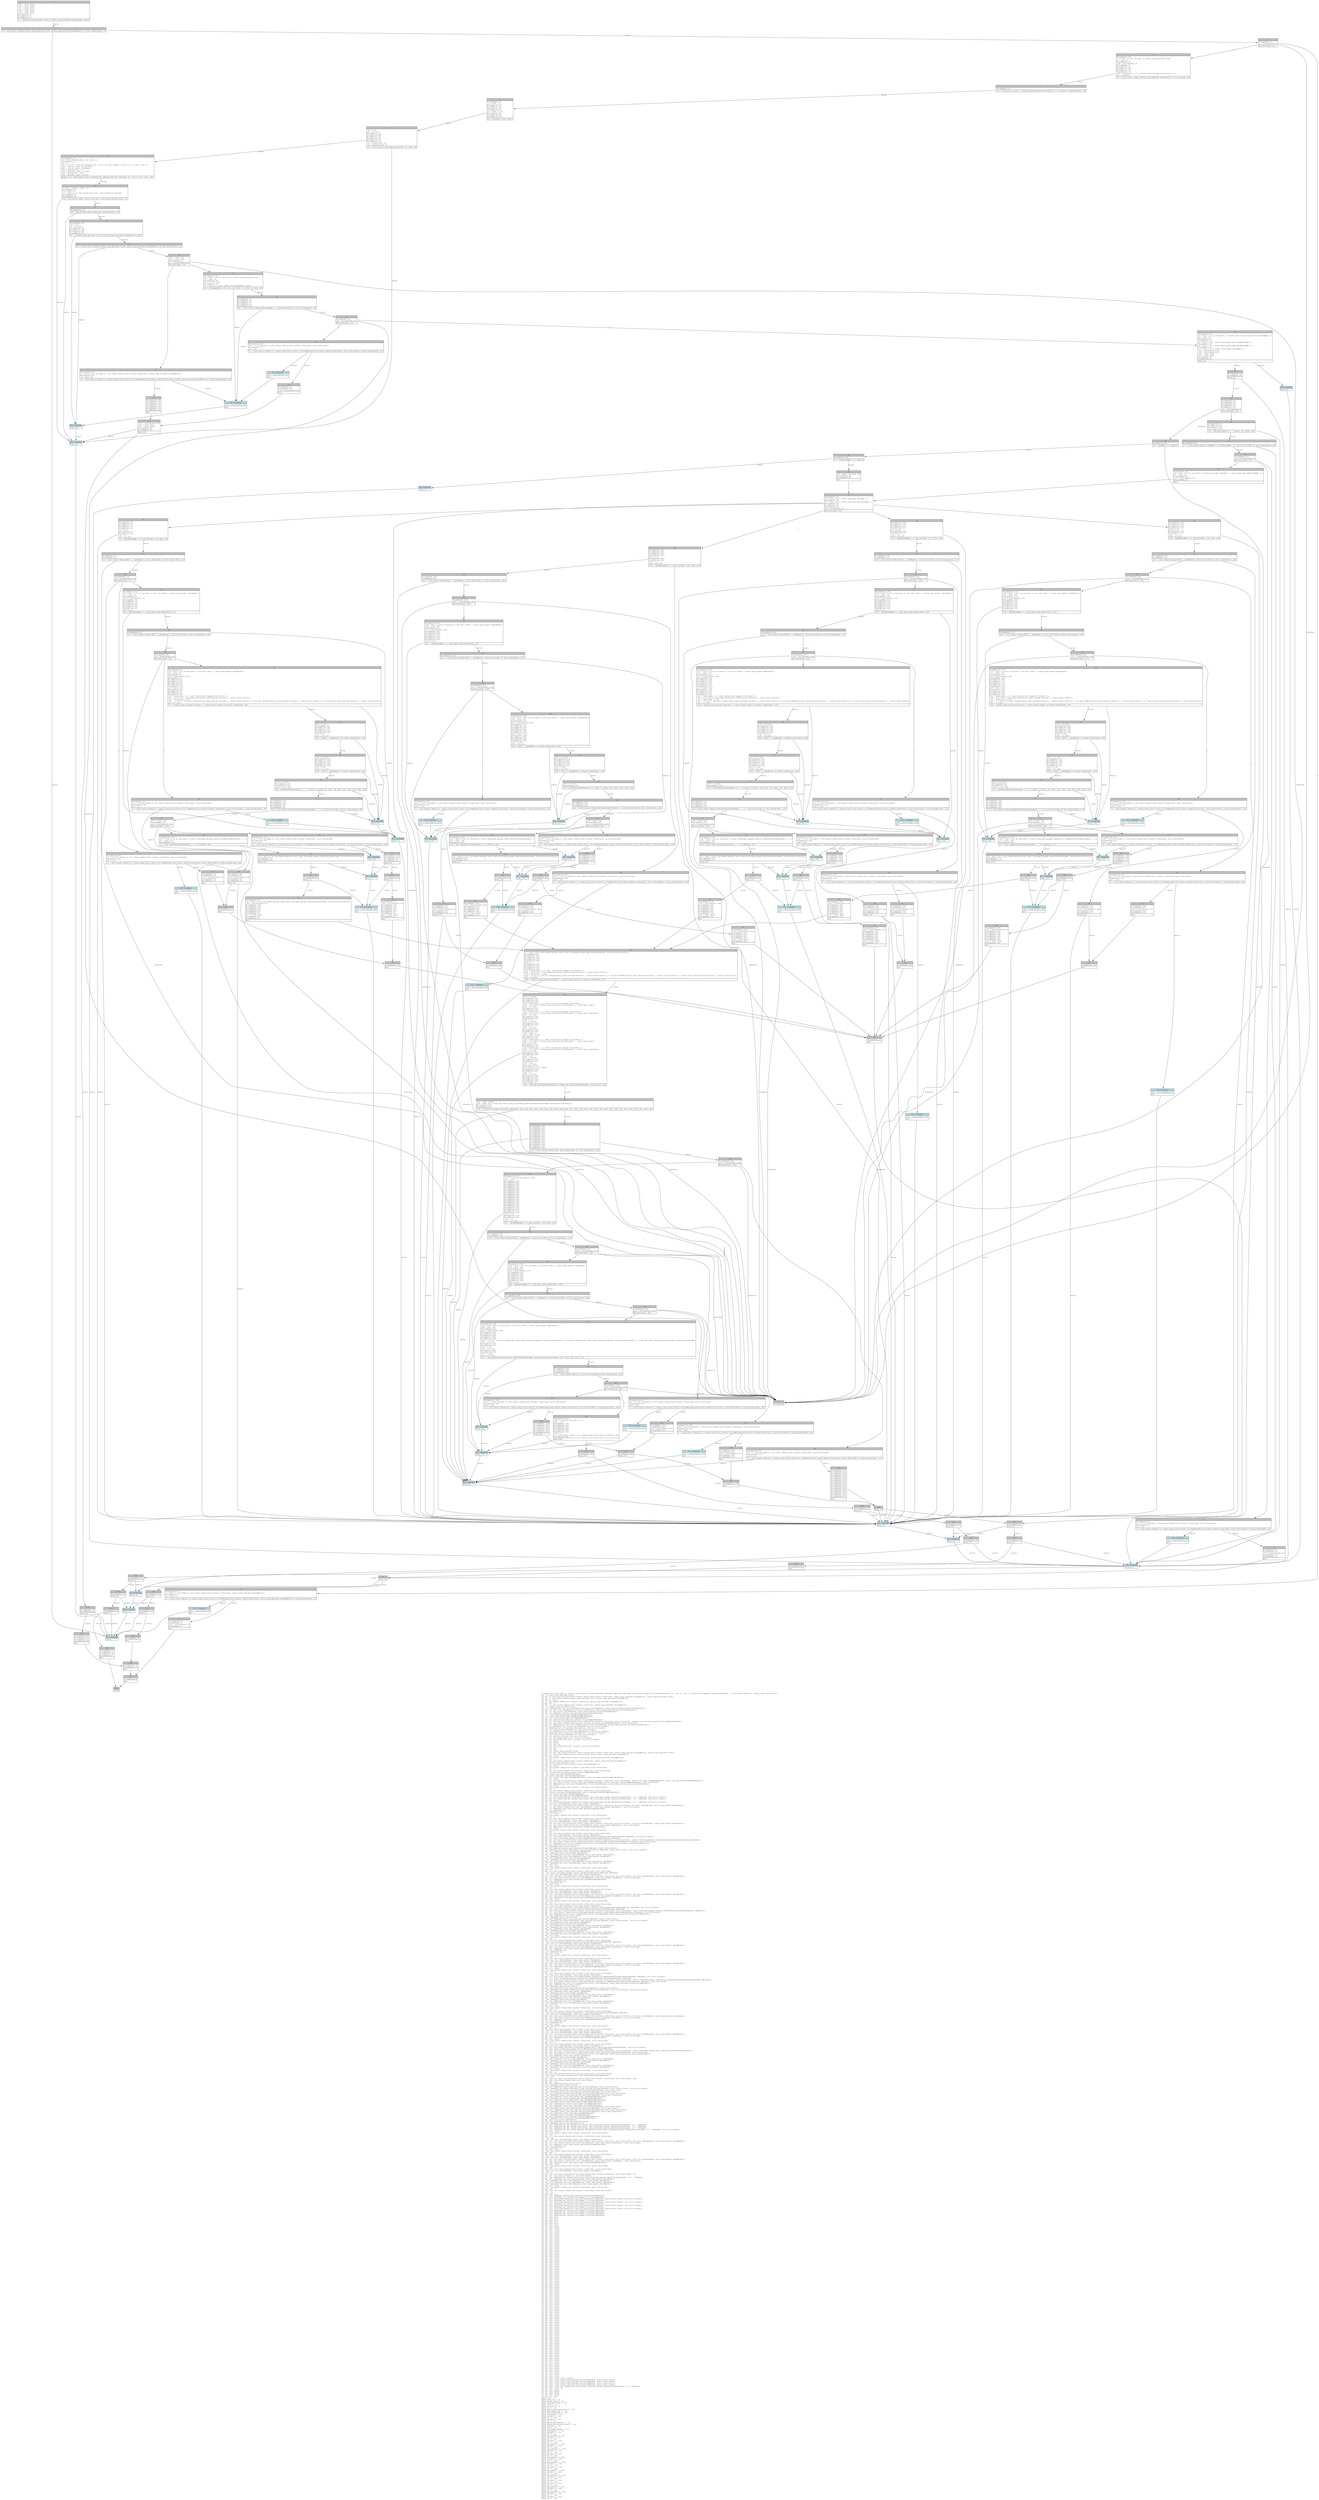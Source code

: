 digraph Mir_0_1362 {
    graph [fontname="Courier, monospace"];
    node [fontname="Courier, monospace"];
    edge [fontname="Courier, monospace"];
    label=<fn keeper::fill_spot_order(_1: anchor_lang::context::Context&lt;ReErased, ReErased, ReErased, ReErased, instructions::keeper::FillOrder&lt;ReErased&gt;&gt;, _2: u32, _3: u16, _4: instructions::keeper::SpotFulfillmentType) -&gt; std::result::Result&lt;(), anchor_lang::error::Error&gt;<br align="left"/>let _5: anchor_lang::prelude::Clock;<br align="left"/>let mut _6: std::ops::ControlFlow&lt;std::result::Result&lt;std::convert::Infallible, anchor_lang::prelude::ProgramError&gt;, anchor_lang::prelude::Clock&gt;;<br align="left"/>let mut _7: std::result::Result&lt;anchor_lang::prelude::Clock, anchor_lang::prelude::ProgramError&gt;;<br align="left"/>let mut _8: isize;<br align="left"/>let _9: std::result::Result&lt;std::convert::Infallible, anchor_lang::prelude::ProgramError&gt;;<br align="left"/>let mut _10: !;<br align="left"/>let mut _11: std::result::Result&lt;std::convert::Infallible, anchor_lang::prelude::ProgramError&gt;;<br align="left"/>let _12: anchor_lang::prelude::Clock;<br align="left"/>let _13: &amp;ReErased mut std::iter::Peekable&lt;std::slice::Iter&lt;ReErased, anchor_lang::prelude::AccountInfo&lt;ReErased&gt;&gt;&gt;;<br align="left"/>let mut _14: std::iter::Peekable&lt;std::slice::Iter&lt;ReErased, anchor_lang::prelude::AccountInfo&lt;ReErased&gt;&gt;&gt;;<br align="left"/>let mut _15: std::slice::Iter&lt;ReErased, anchor_lang::prelude::AccountInfo&lt;ReErased&gt;&gt;;<br align="left"/>let mut _16: &amp;ReErased [anchor_lang::prelude::AccountInfo&lt;ReErased&gt;];<br align="left"/>let _17: state::perp_market_map::PerpMarketMap&lt;ReErased&gt;;<br align="left"/>let _18: state::spot_market_map::SpotMarketMap&lt;ReErased&gt;;<br align="left"/>let mut _19: state::oracle_map::OracleMap&lt;ReErased&gt;;<br align="left"/>let mut _20: instructions::optional_accounts::AccountMaps&lt;ReErased&gt;;<br align="left"/>let mut _21: std::ops::ControlFlow&lt;std::result::Result&lt;std::convert::Infallible, error::ErrorCode&gt;, instructions::optional_accounts::AccountMaps&lt;ReErased&gt;&gt;;<br align="left"/>let mut _22: std::result::Result&lt;instructions::optional_accounts::AccountMaps&lt;ReErased&gt;, error::ErrorCode&gt;;<br align="left"/>let mut _23: &amp;ReErased mut std::iter::Peekable&lt;std::slice::Iter&lt;ReErased, anchor_lang::prelude::AccountInfo&lt;ReErased&gt;&gt;&gt;;<br align="left"/>let mut _24: &amp;ReErased std::collections::BTreeSet&lt;u16, std::alloc::Global&gt;;<br align="left"/>let _25: &amp;ReErased std::collections::BTreeSet&lt;u16, std::alloc::Global&gt;;<br align="left"/>let _26: std::collections::BTreeSet&lt;u16, std::alloc::Global&gt;;<br align="left"/>let mut _27: &amp;ReErased std::collections::BTreeSet&lt;u16, std::alloc::Global&gt;;<br align="left"/>let _28: &amp;ReErased std::collections::BTreeSet&lt;u16, std::alloc::Global&gt;;<br align="left"/>let _29: std::collections::BTreeSet&lt;u16, std::alloc::Global&gt;;<br align="left"/>let mut _30: std::vec::Vec&lt;u16, std::alloc::Global&gt;;<br align="left"/>let mut _31: std::boxed::Box&lt;[u16], std::alloc::Global&gt;;<br align="left"/>let mut _32: std::boxed::Box&lt;[u16; 2_usize], std::alloc::Global&gt;;<br align="left"/>let mut _33: usize;<br align="left"/>let mut _34: usize;<br align="left"/>let mut _35: *mut u8;<br align="left"/>let mut _36: std::boxed::Box&lt;[u16; 2_usize], std::alloc::Global&gt;;<br align="left"/>let mut _37: u16;<br align="left"/>let mut _38: u64;<br align="left"/>let mut _39: anchor_lang::prelude::Clock;<br align="left"/>let mut _40: std::ops::ControlFlow&lt;std::result::Result&lt;std::convert::Infallible, anchor_lang::prelude::ProgramError&gt;, anchor_lang::prelude::Clock&gt;;<br align="left"/>let mut _41: std::result::Result&lt;anchor_lang::prelude::Clock, anchor_lang::prelude::ProgramError&gt;;<br align="left"/>let mut _42: isize;<br align="left"/>let _43: std::result::Result&lt;std::convert::Infallible, anchor_lang::prelude::ProgramError&gt;;<br align="left"/>let mut _44: !;<br align="left"/>let mut _45: std::result::Result&lt;std::convert::Infallible, anchor_lang::prelude::ProgramError&gt;;<br align="left"/>let _46: anchor_lang::prelude::Clock;<br align="left"/>let mut _47: std::option::Option&lt;state::state::OracleGuardRails&gt;;<br align="left"/>let mut _48: isize;<br align="left"/>let _49: std::result::Result&lt;std::convert::Infallible, error::ErrorCode&gt;;<br align="left"/>let mut _50: !;<br align="left"/>let mut _51: std::result::Result&lt;std::convert::Infallible, error::ErrorCode&gt;;<br align="left"/>let _52: instructions::optional_accounts::AccountMaps&lt;ReErased&gt;;<br align="left"/>let _53: state::user_map::UserMap&lt;ReErased&gt;;<br align="left"/>let _54: state::user_map::UserStatsMap&lt;ReErased&gt;;<br align="left"/>let mut _55: (state::user_map::UserMap&lt;ReErased&gt;, state::user_map::UserStatsMap&lt;ReErased&gt;);<br align="left"/>let mut _56: isize;<br align="left"/>let mut _57: std::ops::ControlFlow&lt;std::result::Result&lt;std::convert::Infallible, error::ErrorCode&gt;, (state::user_map::UserMap&lt;ReErased&gt;, state::user_map::UserStatsMap&lt;ReErased&gt;)&gt;;<br align="left"/>let mut _58: std::result::Result&lt;(state::user_map::UserMap&lt;ReErased&gt;, state::user_map::UserStatsMap&lt;ReErased&gt;), error::ErrorCode&gt;;<br align="left"/>let mut _59: &amp;ReErased mut std::iter::Peekable&lt;std::slice::Iter&lt;ReErased, anchor_lang::prelude::AccountInfo&lt;ReErased&gt;&gt;&gt;;<br align="left"/>let mut _60: isize;<br align="left"/>let _61: std::result::Result&lt;std::convert::Infallible, error::ErrorCode&gt;;<br align="left"/>let mut _62: !;<br align="left"/>let mut _63: std::result::Result&lt;std::convert::Infallible, error::ErrorCode&gt;;<br align="left"/>let _64: (state::user_map::UserMap&lt;ReErased&gt;, state::user_map::UserStatsMap&lt;ReErased&gt;);<br align="left"/>let mut _65: state::user_map::UserMap&lt;ReErased&gt;;<br align="left"/>let mut _66: state::user_map::UserStatsMap&lt;ReErased&gt;;<br align="left"/>let mut _67: std::boxed::Box&lt;dyn [Binder(Trait(state::spot_fulfillment_params::SpotFulfillmentParams), [])] + ReErased, std::alloc::Global&gt;;<br align="left"/>let mut _68: std::boxed::Box&lt;dyn [Binder(Trait(state::spot_fulfillment_params::SpotFulfillmentParams), [])] + ReErased, std::alloc::Global&gt;;<br align="left"/>let mut _69: isize;<br align="left"/>let mut _70: std::boxed::Box&lt;dyn [Binder(Trait(state::spot_fulfillment_params::SpotFulfillmentParams), [])] + ReErased, std::alloc::Global&gt;;<br align="left"/>let _71: std::cell::Ref&lt;ReErased, state::spot_market::SpotMarket&gt;;<br align="left"/>let mut _72: std::ops::ControlFlow&lt;std::result::Result&lt;std::convert::Infallible, error::ErrorCode&gt;, std::cell::Ref&lt;ReErased, state::spot_market::SpotMarket&gt;&gt;;<br align="left"/>let mut _73: std::result::Result&lt;std::cell::Ref&lt;ReErased, state::spot_market::SpotMarket&gt;, error::ErrorCode&gt;;<br align="left"/>let mut _74: &amp;ReErased state::spot_market_map::SpotMarketMap&lt;ReErased&gt;;<br align="left"/>let mut _75: &amp;ReErased u16;<br align="left"/>let _76: &amp;ReErased u16;<br align="left"/>let mut _77: isize;<br align="left"/>let _78: std::result::Result&lt;std::convert::Infallible, error::ErrorCode&gt;;<br align="left"/>let mut _79: !;<br align="left"/>let mut _80: std::result::Result&lt;std::convert::Infallible, error::ErrorCode&gt;;<br align="left"/>let _81: std::cell::Ref&lt;ReErased, state::spot_market::SpotMarket&gt;;<br align="left"/>let _82: std::cell::Ref&lt;ReErased, state::spot_market::SpotMarket&gt;;<br align="left"/>let mut _83: std::ops::ControlFlow&lt;std::result::Result&lt;std::convert::Infallible, error::ErrorCode&gt;, std::cell::Ref&lt;ReErased, state::spot_market::SpotMarket&gt;&gt;;<br align="left"/>let mut _84: std::result::Result&lt;std::cell::Ref&lt;ReErased, state::spot_market::SpotMarket&gt;, error::ErrorCode&gt;;<br align="left"/>let mut _85: &amp;ReErased state::spot_market_map::SpotMarketMap&lt;ReErased&gt;;<br align="left"/>let mut _86: isize;<br align="left"/>let _87: std::result::Result&lt;std::convert::Infallible, error::ErrorCode&gt;;<br align="left"/>let mut _88: !;<br align="left"/>let mut _89: std::result::Result&lt;std::convert::Infallible, error::ErrorCode&gt;;<br align="left"/>let _90: std::cell::Ref&lt;ReErased, state::spot_market::SpotMarket&gt;;<br align="left"/>let mut _91: std::boxed::Box&lt;state::fulfillment_params::serum::SerumFulfillmentParams&lt;ReErased, ReErased&gt;, std::alloc::Global&gt;;<br align="left"/>let mut _92: state::fulfillment_params::serum::SerumFulfillmentParams&lt;ReErased, ReErased&gt;;<br align="left"/>let mut _93: std::ops::ControlFlow&lt;std::result::Result&lt;std::convert::Infallible, error::ErrorCode&gt;, state::fulfillment_params::serum::SerumFulfillmentParams&lt;ReErased, ReErased&gt;&gt;;<br align="left"/>let mut _94: std::result::Result&lt;state::fulfillment_params::serum::SerumFulfillmentParams&lt;ReErased, ReErased&gt;, error::ErrorCode&gt;;<br align="left"/>let mut _95: &amp;ReErased mut std::iter::Peekable&lt;std::slice::Iter&lt;ReErased, anchor_lang::prelude::AccountInfo&lt;ReErased&gt;&gt;&gt;;<br align="left"/>let mut _96: &amp;ReErased state::state::State;<br align="left"/>let _97: &amp;ReErased state::state::State;<br align="left"/>let mut _98: &amp;ReErased anchor_lang::prelude::Account&lt;ReErased, state::state::State&gt;;<br align="left"/>let _99: &amp;ReErased std::boxed::Box&lt;anchor_lang::prelude::Account&lt;ReErased, state::state::State&gt;, std::alloc::Global&gt;;<br align="left"/>let mut _100: &amp;ReErased state::spot_market::SpotMarket;<br align="left"/>let _101: &amp;ReErased state::spot_market::SpotMarket;<br align="left"/>let mut _102: &amp;ReErased std::cell::Ref&lt;ReErased, state::spot_market::SpotMarket&gt;;<br align="left"/>let _103: &amp;ReErased std::cell::Ref&lt;ReErased, state::spot_market::SpotMarket&gt;;<br align="left"/>let mut _104: &amp;ReErased state::spot_market::SpotMarket;<br align="left"/>let _105: &amp;ReErased state::spot_market::SpotMarket;<br align="left"/>let mut _106: &amp;ReErased std::cell::Ref&lt;ReErased, state::spot_market::SpotMarket&gt;;<br align="left"/>let _107: &amp;ReErased std::cell::Ref&lt;ReErased, state::spot_market::SpotMarket&gt;;<br align="left"/>let mut _108: i64;<br align="left"/>let mut _109: isize;<br align="left"/>let _110: std::result::Result&lt;std::convert::Infallible, error::ErrorCode&gt;;<br align="left"/>let mut _111: !;<br align="left"/>let mut _112: std::result::Result&lt;std::convert::Infallible, error::ErrorCode&gt;;<br align="left"/>let _113: state::fulfillment_params::serum::SerumFulfillmentParams&lt;ReErased, ReErased&gt;;<br align="left"/>let _114: std::cell::Ref&lt;ReErased, state::spot_market::SpotMarket&gt;;<br align="left"/>let mut _115: std::ops::ControlFlow&lt;std::result::Result&lt;std::convert::Infallible, error::ErrorCode&gt;, std::cell::Ref&lt;ReErased, state::spot_market::SpotMarket&gt;&gt;;<br align="left"/>let mut _116: std::result::Result&lt;std::cell::Ref&lt;ReErased, state::spot_market::SpotMarket&gt;, error::ErrorCode&gt;;<br align="left"/>let mut _117: &amp;ReErased state::spot_market_map::SpotMarketMap&lt;ReErased&gt;;<br align="left"/>let mut _118: &amp;ReErased u16;<br align="left"/>let _119: &amp;ReErased u16;<br align="left"/>let mut _120: isize;<br align="left"/>let _121: std::result::Result&lt;std::convert::Infallible, error::ErrorCode&gt;;<br align="left"/>let mut _122: !;<br align="left"/>let mut _123: std::result::Result&lt;std::convert::Infallible, error::ErrorCode&gt;;<br align="left"/>let _124: std::cell::Ref&lt;ReErased, state::spot_market::SpotMarket&gt;;<br align="left"/>let _125: std::cell::Ref&lt;ReErased, state::spot_market::SpotMarket&gt;;<br align="left"/>let mut _126: std::ops::ControlFlow&lt;std::result::Result&lt;std::convert::Infallible, error::ErrorCode&gt;, std::cell::Ref&lt;ReErased, state::spot_market::SpotMarket&gt;&gt;;<br align="left"/>let mut _127: std::result::Result&lt;std::cell::Ref&lt;ReErased, state::spot_market::SpotMarket&gt;, error::ErrorCode&gt;;<br align="left"/>let mut _128: &amp;ReErased state::spot_market_map::SpotMarketMap&lt;ReErased&gt;;<br align="left"/>let mut _129: isize;<br align="left"/>let _130: std::result::Result&lt;std::convert::Infallible, error::ErrorCode&gt;;<br align="left"/>let mut _131: !;<br align="left"/>let mut _132: std::result::Result&lt;std::convert::Infallible, error::ErrorCode&gt;;<br align="left"/>let _133: std::cell::Ref&lt;ReErased, state::spot_market::SpotMarket&gt;;<br align="left"/>let mut _134: std::boxed::Box&lt;state::fulfillment_params::phoenix::PhoenixFulfillmentParams&lt;ReErased, ReErased&gt;, std::alloc::Global&gt;;<br align="left"/>let mut _135: state::fulfillment_params::phoenix::PhoenixFulfillmentParams&lt;ReErased, ReErased&gt;;<br align="left"/>let mut _136: std::ops::ControlFlow&lt;std::result::Result&lt;std::convert::Infallible, error::ErrorCode&gt;, state::fulfillment_params::phoenix::PhoenixFulfillmentParams&lt;ReErased, ReErased&gt;&gt;;<br align="left"/>let mut _137: std::result::Result&lt;state::fulfillment_params::phoenix::PhoenixFulfillmentParams&lt;ReErased, ReErased&gt;, error::ErrorCode&gt;;<br align="left"/>let mut _138: &amp;ReErased mut std::iter::Peekable&lt;std::slice::Iter&lt;ReErased, anchor_lang::prelude::AccountInfo&lt;ReErased&gt;&gt;&gt;;<br align="left"/>let mut _139: &amp;ReErased state::state::State;<br align="left"/>let _140: &amp;ReErased state::state::State;<br align="left"/>let mut _141: &amp;ReErased anchor_lang::prelude::Account&lt;ReErased, state::state::State&gt;;<br align="left"/>let _142: &amp;ReErased std::boxed::Box&lt;anchor_lang::prelude::Account&lt;ReErased, state::state::State&gt;, std::alloc::Global&gt;;<br align="left"/>let mut _143: &amp;ReErased state::spot_market::SpotMarket;<br align="left"/>let _144: &amp;ReErased state::spot_market::SpotMarket;<br align="left"/>let mut _145: &amp;ReErased std::cell::Ref&lt;ReErased, state::spot_market::SpotMarket&gt;;<br align="left"/>let _146: &amp;ReErased std::cell::Ref&lt;ReErased, state::spot_market::SpotMarket&gt;;<br align="left"/>let mut _147: &amp;ReErased state::spot_market::SpotMarket;<br align="left"/>let _148: &amp;ReErased state::spot_market::SpotMarket;<br align="left"/>let mut _149: &amp;ReErased std::cell::Ref&lt;ReErased, state::spot_market::SpotMarket&gt;;<br align="left"/>let _150: &amp;ReErased std::cell::Ref&lt;ReErased, state::spot_market::SpotMarket&gt;;<br align="left"/>let mut _151: isize;<br align="left"/>let _152: std::result::Result&lt;std::convert::Infallible, error::ErrorCode&gt;;<br align="left"/>let mut _153: !;<br align="left"/>let mut _154: std::result::Result&lt;std::convert::Infallible, error::ErrorCode&gt;;<br align="left"/>let _155: state::fulfillment_params::phoenix::PhoenixFulfillmentParams&lt;ReErased, ReErased&gt;;<br align="left"/>let _156: std::cell::Ref&lt;ReErased, state::spot_market::SpotMarket&gt;;<br align="left"/>let mut _157: std::ops::ControlFlow&lt;std::result::Result&lt;std::convert::Infallible, error::ErrorCode&gt;, std::cell::Ref&lt;ReErased, state::spot_market::SpotMarket&gt;&gt;;<br align="left"/>let mut _158: std::result::Result&lt;std::cell::Ref&lt;ReErased, state::spot_market::SpotMarket&gt;, error::ErrorCode&gt;;<br align="left"/>let mut _159: &amp;ReErased state::spot_market_map::SpotMarketMap&lt;ReErased&gt;;<br align="left"/>let mut _160: &amp;ReErased u16;<br align="left"/>let _161: &amp;ReErased u16;<br align="left"/>let mut _162: isize;<br align="left"/>let _163: std::result::Result&lt;std::convert::Infallible, error::ErrorCode&gt;;<br align="left"/>let mut _164: !;<br align="left"/>let mut _165: std::result::Result&lt;std::convert::Infallible, error::ErrorCode&gt;;<br align="left"/>let _166: std::cell::Ref&lt;ReErased, state::spot_market::SpotMarket&gt;;<br align="left"/>let _167: std::cell::Ref&lt;ReErased, state::spot_market::SpotMarket&gt;;<br align="left"/>let mut _168: std::ops::ControlFlow&lt;std::result::Result&lt;std::convert::Infallible, error::ErrorCode&gt;, std::cell::Ref&lt;ReErased, state::spot_market::SpotMarket&gt;&gt;;<br align="left"/>let mut _169: std::result::Result&lt;std::cell::Ref&lt;ReErased, state::spot_market::SpotMarket&gt;, error::ErrorCode&gt;;<br align="left"/>let mut _170: &amp;ReErased state::spot_market_map::SpotMarketMap&lt;ReErased&gt;;<br align="left"/>let mut _171: isize;<br align="left"/>let _172: std::result::Result&lt;std::convert::Infallible, error::ErrorCode&gt;;<br align="left"/>let mut _173: !;<br align="left"/>let mut _174: std::result::Result&lt;std::convert::Infallible, error::ErrorCode&gt;;<br align="left"/>let _175: std::cell::Ref&lt;ReErased, state::spot_market::SpotMarket&gt;;<br align="left"/>let mut _176: std::boxed::Box&lt;state::fulfillment_params::openbook_v2::OpenbookV2FulfillmentParams&lt;ReErased, ReErased&gt;, std::alloc::Global&gt;;<br align="left"/>let mut _177: state::fulfillment_params::openbook_v2::OpenbookV2FulfillmentParams&lt;ReErased, ReErased&gt;;<br align="left"/>let mut _178: std::ops::ControlFlow&lt;std::result::Result&lt;std::convert::Infallible, error::ErrorCode&gt;, state::fulfillment_params::openbook_v2::OpenbookV2FulfillmentParams&lt;ReErased, ReErased&gt;&gt;;<br align="left"/>let mut _179: std::result::Result&lt;state::fulfillment_params::openbook_v2::OpenbookV2FulfillmentParams&lt;ReErased, ReErased&gt;, error::ErrorCode&gt;;<br align="left"/>let mut _180: &amp;ReErased mut std::iter::Peekable&lt;std::slice::Iter&lt;ReErased, anchor_lang::prelude::AccountInfo&lt;ReErased&gt;&gt;&gt;;<br align="left"/>let mut _181: &amp;ReErased state::state::State;<br align="left"/>let _182: &amp;ReErased state::state::State;<br align="left"/>let mut _183: &amp;ReErased anchor_lang::prelude::Account&lt;ReErased, state::state::State&gt;;<br align="left"/>let _184: &amp;ReErased std::boxed::Box&lt;anchor_lang::prelude::Account&lt;ReErased, state::state::State&gt;, std::alloc::Global&gt;;<br align="left"/>let mut _185: &amp;ReErased state::spot_market::SpotMarket;<br align="left"/>let _186: &amp;ReErased state::spot_market::SpotMarket;<br align="left"/>let mut _187: &amp;ReErased std::cell::Ref&lt;ReErased, state::spot_market::SpotMarket&gt;;<br align="left"/>let _188: &amp;ReErased std::cell::Ref&lt;ReErased, state::spot_market::SpotMarket&gt;;<br align="left"/>let mut _189: &amp;ReErased state::spot_market::SpotMarket;<br align="left"/>let _190: &amp;ReErased state::spot_market::SpotMarket;<br align="left"/>let mut _191: &amp;ReErased std::cell::Ref&lt;ReErased, state::spot_market::SpotMarket&gt;;<br align="left"/>let _192: &amp;ReErased std::cell::Ref&lt;ReErased, state::spot_market::SpotMarket&gt;;<br align="left"/>let mut _193: i64;<br align="left"/>let mut _194: isize;<br align="left"/>let _195: std::result::Result&lt;std::convert::Infallible, error::ErrorCode&gt;;<br align="left"/>let mut _196: !;<br align="left"/>let mut _197: std::result::Result&lt;std::convert::Infallible, error::ErrorCode&gt;;<br align="left"/>let _198: state::fulfillment_params::openbook_v2::OpenbookV2FulfillmentParams&lt;ReErased, ReErased&gt;;<br align="left"/>let _199: std::cell::Ref&lt;ReErased, state::spot_market::SpotMarket&gt;;<br align="left"/>let mut _200: std::ops::ControlFlow&lt;std::result::Result&lt;std::convert::Infallible, error::ErrorCode&gt;, std::cell::Ref&lt;ReErased, state::spot_market::SpotMarket&gt;&gt;;<br align="left"/>let mut _201: std::result::Result&lt;std::cell::Ref&lt;ReErased, state::spot_market::SpotMarket&gt;, error::ErrorCode&gt;;<br align="left"/>let mut _202: &amp;ReErased state::spot_market_map::SpotMarketMap&lt;ReErased&gt;;<br align="left"/>let mut _203: &amp;ReErased u16;<br align="left"/>let _204: &amp;ReErased u16;<br align="left"/>let mut _205: isize;<br align="left"/>let _206: std::result::Result&lt;std::convert::Infallible, error::ErrorCode&gt;;<br align="left"/>let mut _207: !;<br align="left"/>let mut _208: std::result::Result&lt;std::convert::Infallible, error::ErrorCode&gt;;<br align="left"/>let _209: std::cell::Ref&lt;ReErased, state::spot_market::SpotMarket&gt;;<br align="left"/>let _210: std::cell::Ref&lt;ReErased, state::spot_market::SpotMarket&gt;;<br align="left"/>let mut _211: std::ops::ControlFlow&lt;std::result::Result&lt;std::convert::Infallible, error::ErrorCode&gt;, std::cell::Ref&lt;ReErased, state::spot_market::SpotMarket&gt;&gt;;<br align="left"/>let mut _212: std::result::Result&lt;std::cell::Ref&lt;ReErased, state::spot_market::SpotMarket&gt;, error::ErrorCode&gt;;<br align="left"/>let mut _213: &amp;ReErased state::spot_market_map::SpotMarketMap&lt;ReErased&gt;;<br align="left"/>let mut _214: isize;<br align="left"/>let _215: std::result::Result&lt;std::convert::Infallible, error::ErrorCode&gt;;<br align="left"/>let mut _216: !;<br align="left"/>let mut _217: std::result::Result&lt;std::convert::Infallible, error::ErrorCode&gt;;<br align="left"/>let _218: std::cell::Ref&lt;ReErased, state::spot_market::SpotMarket&gt;;<br align="left"/>let mut _219: std::boxed::Box&lt;state::fulfillment_params::drift::MatchFulfillmentParams&lt;ReErased&gt;, std::alloc::Global&gt;;<br align="left"/>let mut _220: state::fulfillment_params::drift::MatchFulfillmentParams&lt;ReErased&gt;;<br align="left"/>let mut _221: std::ops::ControlFlow&lt;std::result::Result&lt;std::convert::Infallible, error::ErrorCode&gt;, state::fulfillment_params::drift::MatchFulfillmentParams&lt;ReErased&gt;&gt;;<br align="left"/>let mut _222: std::result::Result&lt;state::fulfillment_params::drift::MatchFulfillmentParams&lt;ReErased&gt;, error::ErrorCode&gt;;<br align="left"/>let mut _223: &amp;ReErased mut std::iter::Peekable&lt;std::slice::Iter&lt;ReErased, anchor_lang::prelude::AccountInfo&lt;ReErased&gt;&gt;&gt;;<br align="left"/>let mut _224: &amp;ReErased state::spot_market::SpotMarket;<br align="left"/>let _225: &amp;ReErased state::spot_market::SpotMarket;<br align="left"/>let mut _226: &amp;ReErased std::cell::Ref&lt;ReErased, state::spot_market::SpotMarket&gt;;<br align="left"/>let _227: &amp;ReErased std::cell::Ref&lt;ReErased, state::spot_market::SpotMarket&gt;;<br align="left"/>let mut _228: &amp;ReErased state::spot_market::SpotMarket;<br align="left"/>let _229: &amp;ReErased state::spot_market::SpotMarket;<br align="left"/>let mut _230: &amp;ReErased std::cell::Ref&lt;ReErased, state::spot_market::SpotMarket&gt;;<br align="left"/>let _231: &amp;ReErased std::cell::Ref&lt;ReErased, state::spot_market::SpotMarket&gt;;<br align="left"/>let mut _232: isize;<br align="left"/>let _233: std::result::Result&lt;std::convert::Infallible, error::ErrorCode&gt;;<br align="left"/>let mut _234: !;<br align="left"/>let mut _235: std::result::Result&lt;std::convert::Infallible, error::ErrorCode&gt;;<br align="left"/>let _236: state::fulfillment_params::drift::MatchFulfillmentParams&lt;ReErased&gt;;<br align="left"/>let _237: u64;<br align="left"/>let mut _238: std::ops::ControlFlow&lt;std::result::Result&lt;std::convert::Infallible, error::ErrorCode&gt;, u64&gt;;<br align="left"/>let mut _239: std::result::Result&lt;u64, error::ErrorCode&gt;;<br align="left"/>let mut _240: u32;<br align="left"/>let mut _241: &amp;ReErased state::state::State;<br align="left"/>let _242: &amp;ReErased state::state::State;<br align="left"/>let mut _243: &amp;ReErased anchor_lang::prelude::Account&lt;ReErased, state::state::State&gt;;<br align="left"/>let _244: &amp;ReErased std::boxed::Box&lt;anchor_lang::prelude::Account&lt;ReErased, state::state::State&gt;, std::alloc::Global&gt;;<br align="left"/>let mut _245: &amp;ReErased anchor_lang::prelude::AccountLoader&lt;ReErased, state::user::User&gt;;<br align="left"/>let _246: &amp;ReErased anchor_lang::prelude::AccountLoader&lt;ReErased, state::user::User&gt;;<br align="left"/>let mut _247: &amp;ReErased anchor_lang::prelude::AccountLoader&lt;ReErased, state::user::UserStats&gt;;<br align="left"/>let _248: &amp;ReErased anchor_lang::prelude::AccountLoader&lt;ReErased, state::user::UserStats&gt;;<br align="left"/>let mut _249: &amp;ReErased state::spot_market_map::SpotMarketMap&lt;ReErased&gt;;<br align="left"/>let _250: &amp;ReErased state::spot_market_map::SpotMarketMap&lt;ReErased&gt;;<br align="left"/>let mut _251: &amp;ReErased state::perp_market_map::PerpMarketMap&lt;ReErased&gt;;<br align="left"/>let _252: &amp;ReErased state::perp_market_map::PerpMarketMap&lt;ReErased&gt;;<br align="left"/>let mut _253: &amp;ReErased mut state::oracle_map::OracleMap&lt;ReErased&gt;;<br align="left"/>let mut _254: &amp;ReErased mut state::oracle_map::OracleMap&lt;ReErased&gt;;<br align="left"/>let mut _255: &amp;ReErased anchor_lang::prelude::AccountLoader&lt;ReErased, state::user::User&gt;;<br align="left"/>let _256: &amp;ReErased anchor_lang::prelude::AccountLoader&lt;ReErased, state::user::User&gt;;<br align="left"/>let mut _257: &amp;ReErased anchor_lang::prelude::AccountLoader&lt;ReErased, state::user::UserStats&gt;;<br align="left"/>let _258: &amp;ReErased anchor_lang::prelude::AccountLoader&lt;ReErased, state::user::UserStats&gt;;<br align="left"/>let mut _259: &amp;ReErased state::user_map::UserMap&lt;ReErased&gt;;<br align="left"/>let _260: &amp;ReErased state::user_map::UserMap&lt;ReErased&gt;;<br align="left"/>let mut _261: &amp;ReErased state::user_map::UserStatsMap&lt;ReErased&gt;;<br align="left"/>let _262: &amp;ReErased state::user_map::UserStatsMap&lt;ReErased&gt;;<br align="left"/>let mut _263: std::option::Option&lt;u32&gt;;<br align="left"/>let mut _264: &amp;ReErased anchor_lang::prelude::Clock;<br align="left"/>let _265: &amp;ReErased anchor_lang::prelude::Clock;<br align="left"/>let mut _266: &amp;ReErased mut dyn [Binder(Trait(state::spot_fulfillment_params::SpotFulfillmentParams), [])] + ReErased;<br align="left"/>let mut _267: &amp;ReErased mut dyn [Binder(Trait(state::spot_fulfillment_params::SpotFulfillmentParams), [])] + ReErased;<br align="left"/>let mut _268: &amp;ReErased mut dyn [Binder(Trait(state::spot_fulfillment_params::SpotFulfillmentParams), [])] + ReErased;<br align="left"/>let mut _269: &amp;ReErased mut std::boxed::Box&lt;dyn [Binder(Trait(state::spot_fulfillment_params::SpotFulfillmentParams), [])] + ReErased, std::alloc::Global&gt;;<br align="left"/>let mut _270: isize;<br align="left"/>let _271: std::result::Result&lt;std::convert::Infallible, error::ErrorCode&gt;;<br align="left"/>let mut _272: !;<br align="left"/>let mut _273: std::result::Result&lt;std::convert::Infallible, error::ErrorCode&gt;;<br align="left"/>let _274: u64;<br align="left"/>let _275: std::cell::Ref&lt;ReErased, state::spot_market::SpotMarket&gt;;<br align="left"/>let mut _276: std::ops::ControlFlow&lt;std::result::Result&lt;std::convert::Infallible, error::ErrorCode&gt;, std::cell::Ref&lt;ReErased, state::spot_market::SpotMarket&gt;&gt;;<br align="left"/>let mut _277: std::result::Result&lt;std::cell::Ref&lt;ReErased, state::spot_market::SpotMarket&gt;, error::ErrorCode&gt;;<br align="left"/>let mut _278: &amp;ReErased state::spot_market_map::SpotMarketMap&lt;ReErased&gt;;<br align="left"/>let mut _279: &amp;ReErased u16;<br align="left"/>let _280: &amp;ReErased u16;<br align="left"/>let mut _281: isize;<br align="left"/>let _282: std::result::Result&lt;std::convert::Infallible, error::ErrorCode&gt;;<br align="left"/>let mut _283: !;<br align="left"/>let mut _284: std::result::Result&lt;std::convert::Infallible, error::ErrorCode&gt;;<br align="left"/>let _285: std::cell::Ref&lt;ReErased, state::spot_market::SpotMarket&gt;;<br align="left"/>let _286: std::cell::Ref&lt;ReErased, state::spot_market::SpotMarket&gt;;<br align="left"/>let mut _287: std::ops::ControlFlow&lt;std::result::Result&lt;std::convert::Infallible, error::ErrorCode&gt;, std::cell::Ref&lt;ReErased, state::spot_market::SpotMarket&gt;&gt;;<br align="left"/>let mut _288: std::result::Result&lt;std::cell::Ref&lt;ReErased, state::spot_market::SpotMarket&gt;, error::ErrorCode&gt;;<br align="left"/>let mut _289: &amp;ReErased state::spot_market_map::SpotMarketMap&lt;ReErased&gt;;<br align="left"/>let mut _290: isize;<br align="left"/>let _291: std::result::Result&lt;std::convert::Infallible, error::ErrorCode&gt;;<br align="left"/>let mut _292: !;<br align="left"/>let mut _293: std::result::Result&lt;std::convert::Infallible, error::ErrorCode&gt;;<br align="left"/>let _294: std::cell::Ref&lt;ReErased, state::spot_market::SpotMarket&gt;;<br align="left"/>let _295: ();<br align="left"/>let mut _296: std::ops::ControlFlow&lt;std::result::Result&lt;std::convert::Infallible, error::ErrorCode&gt;, ()&gt;;<br align="left"/>let mut _297: std::result::Result&lt;(), error::ErrorCode&gt;;<br align="left"/>let mut _298: &amp;ReErased dyn [Binder(Trait(state::spot_fulfillment_params::SpotFulfillmentParams), [])] + ReErased;<br align="left"/>let mut _299: &amp;ReErased std::cell::Ref&lt;ReErased, state::spot_market::SpotMarket&gt;;<br align="left"/>let _300: &amp;ReErased std::cell::Ref&lt;ReErased, state::spot_market::SpotMarket&gt;;<br align="left"/>let mut _301: &amp;ReErased std::cell::Ref&lt;ReErased, state::spot_market::SpotMarket&gt;;<br align="left"/>let _302: &amp;ReErased std::cell::Ref&lt;ReErased, state::spot_market::SpotMarket&gt;;<br align="left"/>let mut _303: isize;<br align="left"/>let _304: std::result::Result&lt;std::convert::Infallible, error::ErrorCode&gt;;<br align="left"/>let mut _305: !;<br align="left"/>let mut _306: std::result::Result&lt;std::convert::Infallible, error::ErrorCode&gt;;<br align="left"/>let _307: ();<br align="left"/>let mut _308: ();<br align="left"/>let mut _309: &amp;ReErased [anchor_lang::prelude::AccountInfo&lt;ReErased&gt;];<br align="left"/>let mut _310: &amp;ReErased mut instructions::keeper::FillOrder&lt;ReErased&gt;;<br align="left"/>let mut _311: std::boxed::Box&lt;anchor_lang::prelude::Account&lt;ReErased, state::state::State&gt;, std::alloc::Global&gt;;<br align="left"/>let mut _312: &amp;ReErased mut instructions::keeper::FillOrder&lt;ReErased&gt;;<br align="left"/>let mut _313: std::boxed::Box&lt;anchor_lang::prelude::Account&lt;ReErased, state::state::State&gt;, std::alloc::Global&gt;;<br align="left"/>let mut _314: &amp;ReErased mut instructions::keeper::FillOrder&lt;ReErased&gt;;<br align="left"/>let mut _315: std::boxed::Box&lt;anchor_lang::prelude::Account&lt;ReErased, state::state::State&gt;, std::alloc::Global&gt;;<br align="left"/>let mut _316: &amp;ReErased mut instructions::keeper::FillOrder&lt;ReErased&gt;;<br align="left"/>let mut _317: std::boxed::Box&lt;anchor_lang::prelude::Account&lt;ReErased, state::state::State&gt;, std::alloc::Global&gt;;<br align="left"/>let mut _318: &amp;ReErased mut instructions::keeper::FillOrder&lt;ReErased&gt;;<br align="left"/>let mut _319: &amp;ReErased mut instructions::keeper::FillOrder&lt;ReErased&gt;;<br align="left"/>let mut _320: &amp;ReErased mut instructions::keeper::FillOrder&lt;ReErased&gt;;<br align="left"/>let mut _321: &amp;ReErased mut instructions::keeper::FillOrder&lt;ReErased&gt;;<br align="left"/>let mut _322: bool;<br align="left"/>let mut _323: bool;<br align="left"/>let mut _324: bool;<br align="left"/>let mut _325: bool;<br align="left"/>let mut _326: bool;<br align="left"/>let mut _327: bool;<br align="left"/>let mut _328: isize;<br align="left"/>let mut _329: isize;<br align="left"/>let mut _330: isize;<br align="left"/>let mut _331: isize;<br align="left"/>let mut _332: isize;<br align="left"/>let mut _333: isize;<br align="left"/>let mut _334: isize;<br align="left"/>let mut _335: isize;<br align="left"/>let mut _336: isize;<br align="left"/>let mut _337: isize;<br align="left"/>let mut _338: isize;<br align="left"/>let mut _339: isize;<br align="left"/>let mut _340: isize;<br align="left"/>let mut _341: isize;<br align="left"/>let mut _342: isize;<br align="left"/>let mut _343: isize;<br align="left"/>let mut _344: isize;<br align="left"/>let mut _345: isize;<br align="left"/>let mut _346: isize;<br align="left"/>let mut _347: isize;<br align="left"/>let mut _348: isize;<br align="left"/>let mut _349: isize;<br align="left"/>let mut _350: isize;<br align="left"/>let mut _351: isize;<br align="left"/>let mut _352: isize;<br align="left"/>let mut _353: isize;<br align="left"/>let mut _354: isize;<br align="left"/>let mut _355: isize;<br align="left"/>let mut _356: isize;<br align="left"/>let mut _357: isize;<br align="left"/>let mut _358: isize;<br align="left"/>let mut _359: isize;<br align="left"/>let mut _360: isize;<br align="left"/>let mut _361: isize;<br align="left"/>let mut _362: isize;<br align="left"/>let mut _363: isize;<br align="left"/>let mut _364: isize;<br align="left"/>let mut _365: isize;<br align="left"/>let mut _366: isize;<br align="left"/>let mut _367: isize;<br align="left"/>let mut _368: isize;<br align="left"/>let mut _369: isize;<br align="left"/>let mut _370: isize;<br align="left"/>let mut _371: isize;<br align="left"/>let mut _372: isize;<br align="left"/>let mut _373: isize;<br align="left"/>let mut _374: isize;<br align="left"/>let mut _375: isize;<br align="left"/>let mut _376: isize;<br align="left"/>let mut _377: isize;<br align="left"/>let mut _378: isize;<br align="left"/>let mut _379: isize;<br align="left"/>let mut _380: isize;<br align="left"/>let mut _381: isize;<br align="left"/>let mut _382: isize;<br align="left"/>let mut _383: isize;<br align="left"/>let mut _384: isize;<br align="left"/>let mut _385: isize;<br align="left"/>let mut _386: isize;<br align="left"/>let mut _387: isize;<br align="left"/>let mut _388: isize;<br align="left"/>let mut _389: isize;<br align="left"/>let mut _390: isize;<br align="left"/>let mut _391: isize;<br align="left"/>let mut _392: isize;<br align="left"/>let mut _393: isize;<br align="left"/>let mut _394: isize;<br align="left"/>let mut _395: isize;<br align="left"/>let mut _396: isize;<br align="left"/>let mut _397: isize;<br align="left"/>let mut _398: isize;<br align="left"/>let mut _399: isize;<br align="left"/>let mut _400: isize;<br align="left"/>let mut _401: isize;<br align="left"/>let mut _402: isize;<br align="left"/>let mut _403: isize;<br align="left"/>let mut _404: isize;<br align="left"/>let mut _405: isize;<br align="left"/>let mut _406: isize;<br align="left"/>let mut _407: isize;<br align="left"/>let mut _408: isize;<br align="left"/>let mut _409: isize;<br align="left"/>let mut _410: isize;<br align="left"/>let mut _411: isize;<br align="left"/>let mut _412: isize;<br align="left"/>let mut _413: isize;<br align="left"/>let mut _414: isize;<br align="left"/>let mut _415: isize;<br align="left"/>let mut _416: isize;<br align="left"/>let mut _417: isize;<br align="left"/>let mut _418: isize;<br align="left"/>let mut _419: isize;<br align="left"/>let mut _420: *const [u16; 2_usize];<br align="left"/>let mut _421: *const anchor_lang::prelude::Account&lt;ReErased, state::state::State&gt;;<br align="left"/>let mut _422: *const anchor_lang::prelude::Account&lt;ReErased, state::state::State&gt;;<br align="left"/>let mut _423: *const anchor_lang::prelude::Account&lt;ReErased, state::state::State&gt;;<br align="left"/>let mut _424: *const anchor_lang::prelude::Account&lt;ReErased, state::state::State&gt;;<br align="left"/>let mut _425: *const dyn [Binder(Trait(state::spot_fulfillment_params::SpotFulfillmentParams), [])] + ReErased;<br align="left"/>let mut _426: *const ();<br align="left"/>let mut _427: usize;<br align="left"/>let mut _428: usize;<br align="left"/>let mut _429: usize;<br align="left"/>let mut _430: usize;<br align="left"/>let mut _431: bool;<br align="left"/>debug ctx =&gt; _1;<br align="left"/>debug order_id =&gt; _2;<br align="left"/>debug market_index =&gt; _3;<br align="left"/>debug fulfillment_type =&gt; _4;<br align="left"/>debug clock =&gt; _5;<br align="left"/>debug residual =&gt; _9;<br align="left"/>debug val =&gt; _12;<br align="left"/>debug remaining_accounts_iter =&gt; _13;<br align="left"/>debug perp_market_map =&gt; _17;<br align="left"/>debug spot_market_map =&gt; _18;<br align="left"/>debug oracle_map =&gt; _19;<br align="left"/>debug residual =&gt; _43;<br align="left"/>debug val =&gt; _46;<br align="left"/>debug residual =&gt; _49;<br align="left"/>debug val =&gt; _52;<br align="left"/>debug makers_and_referrer =&gt; _53;<br align="left"/>debug makers_and_referrer_stats =&gt; _54;<br align="left"/>debug residual =&gt; _61;<br align="left"/>debug val =&gt; _64;<br align="left"/>debug fulfillment_params =&gt; _67;<br align="left"/>debug base_market =&gt; _71;<br align="left"/>debug residual =&gt; _78;<br align="left"/>debug val =&gt; _81;<br align="left"/>debug quote_market =&gt; _82;<br align="left"/>debug residual =&gt; _87;<br align="left"/>debug val =&gt; _90;<br align="left"/>debug residual =&gt; _110;<br align="left"/>debug val =&gt; _113;<br align="left"/>debug base_market =&gt; _114;<br align="left"/>debug residual =&gt; _121;<br align="left"/>debug val =&gt; _124;<br align="left"/>debug quote_market =&gt; _125;<br align="left"/>debug residual =&gt; _130;<br align="left"/>debug val =&gt; _133;<br align="left"/>debug residual =&gt; _152;<br align="left"/>debug val =&gt; _155;<br align="left"/>debug base_market =&gt; _156;<br align="left"/>debug residual =&gt; _163;<br align="left"/>debug val =&gt; _166;<br align="left"/>debug quote_market =&gt; _167;<br align="left"/>debug residual =&gt; _172;<br align="left"/>debug val =&gt; _175;<br align="left"/>debug residual =&gt; _195;<br align="left"/>debug val =&gt; _198;<br align="left"/>debug base_market =&gt; _199;<br align="left"/>debug residual =&gt; _206;<br align="left"/>debug val =&gt; _209;<br align="left"/>debug quote_market =&gt; _210;<br align="left"/>debug residual =&gt; _215;<br align="left"/>debug val =&gt; _218;<br align="left"/>debug residual =&gt; _233;<br align="left"/>debug val =&gt; _236;<br align="left"/>debug residual =&gt; _271;<br align="left"/>debug val =&gt; _274;<br align="left"/>debug base_market =&gt; _275;<br align="left"/>debug residual =&gt; _282;<br align="left"/>debug val =&gt; _285;<br align="left"/>debug quote_market =&gt; _286;<br align="left"/>debug residual =&gt; _291;<br align="left"/>debug val =&gt; _294;<br align="left"/>debug residual =&gt; _304;<br align="left"/>debug val =&gt; _307;<br align="left"/>>;
    bb0__0_1362 [shape="none", label=<<table border="0" cellborder="1" cellspacing="0"><tr><td bgcolor="gray" align="center" colspan="1">0</td></tr><tr><td align="left" balign="left">_323 = const false<br/>_322 = const false<br/>_327 = const false<br/>_326 = const false<br/>_325 = const false<br/>_324 = const false<br/>StorageLive(_5)<br/>StorageLive(_6)<br/>StorageLive(_7)<br/></td></tr><tr><td align="left">_7 = &lt;anchor_lang::prelude::Clock as anchor_lang::prelude::SolanaSysvar&gt;::get()</td></tr></table>>];
    bb1__0_1362 [shape="none", label=<<table border="0" cellborder="1" cellspacing="0"><tr><td bgcolor="gray" align="center" colspan="1">1</td></tr><tr><td align="left">_6 = &lt;std::result::Result&lt;anchor_lang::prelude::Clock, anchor_lang::prelude::ProgramError&gt; as Try&gt;::branch(move _7)</td></tr></table>>];
    bb2__0_1362 [shape="none", label=<<table border="0" cellborder="1" cellspacing="0"><tr><td bgcolor="gray" align="center" colspan="1">2</td></tr><tr><td align="left" balign="left">StorageDead(_7)<br/>_8 = discriminant(_6)<br/></td></tr><tr><td align="left">switchInt(move _8)</td></tr></table>>];
    bb3__0_1362 [shape="none", label=<<table border="0" cellborder="1" cellspacing="0"><tr><td bgcolor="gray" align="center" colspan="1">3</td></tr><tr><td align="left" balign="left">StorageLive(_12)<br/>_12 = move ((_6 as Continue).0: anchor_lang::prelude::Clock)<br/>_5 = move _12<br/>StorageDead(_12)<br/>_328 = discriminant(_6)<br/>StorageDead(_6)<br/>StorageLive(_13)<br/>StorageLive(_14)<br/>StorageLive(_15)<br/>StorageLive(_16)<br/>_309 = deref_copy (_1.2: &amp;[anchor_lang::prelude::AccountInfo&lt;'_&gt;])<br/>_16 = &amp;(*_309)<br/></td></tr><tr><td align="left">_15 = core::slice::&lt;impl [anchor_lang::prelude::AccountInfo&lt;'_&gt;]&gt;::iter(move _16)</td></tr></table>>];
    bb4__0_1362 [shape="none", label=<<table border="0" cellborder="1" cellspacing="0"><tr><td bgcolor="gray" align="center" colspan="1">4</td></tr><tr><td align="left">unreachable</td></tr></table>>];
    bb5__0_1362 [shape="none", label=<<table border="0" cellborder="1" cellspacing="0"><tr><td bgcolor="gray" align="center" colspan="1">5</td></tr><tr><td align="left" balign="left">StorageLive(_9)<br/>_9 = move ((_6 as Break).0: std::result::Result&lt;std::convert::Infallible, anchor_lang::prelude::ProgramError&gt;)<br/>StorageLive(_11)<br/>_11 = move _9<br/></td></tr><tr><td align="left">_0 = &lt;std::result::Result&lt;(), anchor_lang::error::Error&gt; as FromResidual&lt;std::result::Result&lt;Infallible, anchor_lang::prelude::ProgramError&gt;&gt;&gt;::from_residual(move _11)</td></tr></table>>];
    bb6__0_1362 [shape="none", label=<<table border="0" cellborder="1" cellspacing="0"><tr><td bgcolor="gray" align="center" colspan="1">6</td></tr><tr><td align="left" balign="left">StorageDead(_11)<br/>StorageDead(_9)<br/>_398 = discriminant(_6)<br/>StorageDead(_6)<br/></td></tr><tr><td align="left">goto</td></tr></table>>];
    bb7__0_1362 [shape="none", label=<<table border="0" cellborder="1" cellspacing="0"><tr><td bgcolor="gray" align="center" colspan="1">7</td></tr><tr><td align="left" balign="left">StorageDead(_16)<br/></td></tr><tr><td align="left">_14 = &lt;std::slice::Iter&lt;'_, anchor_lang::prelude::AccountInfo&lt;'_&gt;&gt; as Iterator&gt;::peekable(move _15)</td></tr></table>>];
    bb8__0_1362 [shape="none", label=<<table border="0" cellborder="1" cellspacing="0"><tr><td bgcolor="gray" align="center" colspan="1">8</td></tr><tr><td align="left" balign="left">StorageDead(_15)<br/>_13 = &amp;mut _14<br/>StorageLive(_20)<br/>StorageLive(_21)<br/>StorageLive(_22)<br/>StorageLive(_23)<br/>_23 = &amp;mut (*_13)<br/>StorageLive(_24)<br/>StorageLive(_25)<br/>StorageLive(_26)<br/></td></tr><tr><td align="left">_26 = BTreeSet::&lt;u16&gt;::new()</td></tr></table>>];
    bb9__0_1362 [shape="none", label=<<table border="0" cellborder="1" cellspacing="0"><tr><td bgcolor="gray" align="center" colspan="1">9</td></tr><tr><td align="left" balign="left">_25 = &amp;_26<br/>_24 = &amp;(*_25)<br/>StorageLive(_27)<br/>StorageLive(_28)<br/>StorageLive(_29)<br/>StorageLive(_30)<br/>StorageLive(_31)<br/>StorageLive(_32)<br/>_33 = SizeOf([u16; 2])<br/>_34 = AlignOf([u16; 2])<br/></td></tr><tr><td align="left">_35 = alloc::alloc::exchange_malloc(move _33, move _34)</td></tr></table>>];
    bb10__0_1362 [shape="none", label=<<table border="0" cellborder="1" cellspacing="0"><tr><td bgcolor="gray" align="center" colspan="1">10</td></tr><tr><td align="left" balign="left">StorageLive(_36)<br/>_36 = ShallowInitBox(move _35, [u16; 2])<br/>StorageLive(_37)<br/>_37 = _3<br/>_420 = (((_36.0: std::ptr::Unique&lt;[u16; 2]&gt;).0: std::ptr::NonNull&lt;[u16; 2]&gt;).0: *const [u16; 2])<br/>_426 = _420 as *const () (PtrToPtr)<br/>_427 = _426 as usize (Transmute)<br/>_428 = AlignOf([u16; 2])<br/>_429 = Sub(_428, const 1_usize)<br/>_430 = BitAnd(_427, _429)<br/>_431 = Eq(_430, const 0_usize)<br/></td></tr><tr><td align="left">assert(_431, &quot;misaligned pointer dereference: address must be a multiple of {} but is {}&quot;, _428, _427)</td></tr></table>>];
    bb11__0_1362 [shape="none", label=<<table border="0" cellborder="1" cellspacing="0"><tr><td bgcolor="gray" align="center" colspan="1">11</td></tr><tr><td align="left" balign="left">StorageDead(_31)<br/></td></tr><tr><td align="left">_29 = get_writable_spot_market_set_from_many(move _30)</td></tr></table>>];
    bb12__0_1362 [shape="none", label=<<table border="0" cellborder="1" cellspacing="0"><tr><td bgcolor="gray" align="center" colspan="1">12</td></tr><tr><td align="left" balign="left">StorageDead(_30)<br/>_28 = &amp;_29<br/>_27 = &amp;(*_28)<br/>StorageLive(_38)<br/>StorageLive(_39)<br/>StorageLive(_40)<br/>StorageLive(_41)<br/></td></tr><tr><td align="left">_41 = &lt;anchor_lang::prelude::Clock as anchor_lang::prelude::SolanaSysvar&gt;::get()</td></tr></table>>];
    bb13__0_1362 [shape="none", label=<<table border="0" cellborder="1" cellspacing="0"><tr><td bgcolor="gray" align="center" colspan="1">13</td></tr><tr><td align="left">_40 = &lt;std::result::Result&lt;anchor_lang::prelude::Clock, anchor_lang::prelude::ProgramError&gt; as Try&gt;::branch(move _41)</td></tr></table>>];
    bb14__0_1362 [shape="none", label=<<table border="0" cellborder="1" cellspacing="0"><tr><td bgcolor="gray" align="center" colspan="1">14</td></tr><tr><td align="left" balign="left">_322 = const true<br/>_323 = const true<br/>StorageDead(_41)<br/>_42 = discriminant(_40)<br/></td></tr><tr><td align="left">switchInt(move _42)</td></tr></table>>];
    bb15__0_1362 [shape="none", label=<<table border="0" cellborder="1" cellspacing="0"><tr><td bgcolor="gray" align="center" colspan="1">15</td></tr><tr><td align="left" balign="left">StorageLive(_46)<br/>_46 = move ((_40 as Continue).0: anchor_lang::prelude::Clock)<br/>_39 = move _46<br/>StorageDead(_46)<br/>_38 = (_39.0: u64)<br/>StorageLive(_47)<br/>_47 = Option::&lt;state::state::OracleGuardRails&gt;::None<br/></td></tr><tr><td align="left">_22 = load_maps(move _23, move _24, move _27, move _38, move _47)</td></tr></table>>];
    bb16__0_1362 [shape="none", label=<<table border="0" cellborder="1" cellspacing="0"><tr><td bgcolor="gray" align="center" colspan="1">16</td></tr><tr><td align="left" balign="left">StorageLive(_43)<br/>_43 = move ((_40 as Break).0: std::result::Result&lt;std::convert::Infallible, anchor_lang::prelude::ProgramError&gt;)<br/>StorageLive(_45)<br/>_45 = move _43<br/></td></tr><tr><td align="left">_0 = &lt;std::result::Result&lt;(), anchor_lang::error::Error&gt; as FromResidual&lt;std::result::Result&lt;Infallible, anchor_lang::prelude::ProgramError&gt;&gt;&gt;::from_residual(move _45)</td></tr></table>>];
    bb17__0_1362 [shape="none", label=<<table border="0" cellborder="1" cellspacing="0"><tr><td bgcolor="gray" align="center" colspan="1">17</td></tr><tr><td align="left" balign="left">StorageDead(_45)<br/>StorageDead(_43)<br/>StorageDead(_38)<br/>StorageDead(_27)<br/>StorageDead(_24)<br/>StorageDead(_23)<br/>StorageDead(_22)<br/></td></tr><tr><td align="left">goto</td></tr></table>>];
    bb18__0_1362 [shape="none", label=<<table border="0" cellborder="1" cellspacing="0"><tr><td bgcolor="gray" align="center" colspan="1">18</td></tr><tr><td align="left" balign="left">StorageDead(_47)<br/>StorageDead(_38)<br/>StorageDead(_27)<br/>StorageDead(_24)<br/>StorageDead(_23)<br/></td></tr><tr><td align="left">_21 = &lt;std::result::Result&lt;AccountMaps&lt;'_&gt;, error::ErrorCode&gt; as Try&gt;::branch(move _22)</td></tr></table>>];
    bb19__0_1362 [shape="none", label=<<table border="0" cellborder="1" cellspacing="0"><tr><td bgcolor="gray" align="center" colspan="1">19</td></tr><tr><td align="left" balign="left">StorageDead(_22)<br/>_48 = discriminant(_21)<br/></td></tr><tr><td align="left">switchInt(move _48)</td></tr></table>>];
    bb20__0_1362 [shape="none", label=<<table border="0" cellborder="1" cellspacing="0"><tr><td bgcolor="gray" align="center" colspan="1">20</td></tr><tr><td align="left" balign="left">StorageLive(_52)<br/>_52 = move ((_21 as Continue).0: instructions::optional_accounts::AccountMaps&lt;'_&gt;)<br/>_20 = move _52<br/>StorageDead(_52)<br/>StorageLive(_17)<br/>_17 = move (_20.0: state::perp_market_map::PerpMarketMap&lt;'_&gt;)<br/>StorageLive(_18)<br/>_18 = move (_20.1: state::spot_market_map::SpotMarketMap&lt;'_&gt;)<br/>StorageLive(_19)<br/>_19 = move (_20.2: state::oracle_map::OracleMap&lt;'_&gt;)<br/>_332 = discriminant(_21)<br/>_334 = discriminant(_40)<br/>_322 = const false<br/>_323 = const false<br/>StorageDead(_40)<br/>StorageDead(_39)<br/></td></tr><tr><td align="left">drop(_29)</td></tr></table>>];
    bb21__0_1362 [shape="none", label=<<table border="0" cellborder="1" cellspacing="0"><tr><td bgcolor="gray" align="center" colspan="1">21</td></tr><tr><td align="left" balign="left">StorageLive(_49)<br/>_49 = ((_21 as Break).0: std::result::Result&lt;std::convert::Infallible, error::ErrorCode&gt;)<br/>StorageLive(_51)<br/>_51 = _49<br/></td></tr><tr><td align="left">_0 = &lt;std::result::Result&lt;(), anchor_lang::error::Error&gt; as FromResidual&lt;std::result::Result&lt;Infallible, error::ErrorCode&gt;&gt;&gt;::from_residual(move _51)</td></tr></table>>];
    bb22__0_1362 [shape="none", label=<<table border="0" cellborder="1" cellspacing="0"><tr><td bgcolor="gray" align="center" colspan="1">22</td></tr><tr><td align="left" balign="left">StorageDead(_51)<br/>StorageDead(_49)<br/>_330 = discriminant(_21)<br/></td></tr><tr><td align="left">goto</td></tr></table>>];
    bb23__0_1362 [shape="none", label=<<table border="0" cellborder="1" cellspacing="0"><tr><td bgcolor="gray" align="center" colspan="1">23</td></tr><tr><td align="left" balign="left">StorageDead(_29)<br/>StorageDead(_28)<br/></td></tr><tr><td align="left">drop(_26)</td></tr></table>>];
    bb24__0_1362 [shape="none", label=<<table border="0" cellborder="1" cellspacing="0"><tr><td bgcolor="gray" align="center" colspan="1">24</td></tr><tr><td align="left" balign="left">StorageDead(_26)<br/>StorageDead(_25)<br/>StorageDead(_21)<br/>StorageDead(_20)<br/>StorageLive(_55)<br/>_56 = discriminant(_4)<br/></td></tr><tr><td align="left">switchInt(move _56)</td></tr></table>>];
    bb25__0_1362 [shape="none", label=<<table border="0" cellborder="1" cellspacing="0"><tr><td bgcolor="gray" align="center" colspan="1">25</td></tr><tr><td align="left" balign="left">StorageLive(_65)<br/></td></tr><tr><td align="left">_65 = UserMap::&lt;'_&gt;::empty()</td></tr></table>>];
    bb26__0_1362 [shape="none", label=<<table border="0" cellborder="1" cellspacing="0"><tr><td bgcolor="gray" align="center" colspan="1">26</td></tr><tr><td align="left" balign="left">StorageLive(_57)<br/>StorageLive(_58)<br/>StorageLive(_59)<br/>_59 = &amp;mut (*_13)<br/></td></tr><tr><td align="left">_58 = load_user_maps::&lt;'_, '_&gt;(move _59, const true)</td></tr></table>>];
    bb27__0_1362 [shape="none", label=<<table border="0" cellborder="1" cellspacing="0"><tr><td bgcolor="gray" align="center" colspan="1">27</td></tr><tr><td align="left" balign="left">StorageDead(_59)<br/></td></tr><tr><td align="left">_57 = &lt;std::result::Result&lt;(UserMap&lt;'_&gt;, UserStatsMap&lt;'_&gt;), error::ErrorCode&gt; as Try&gt;::branch(move _58)</td></tr></table>>];
    bb28__0_1362 [shape="none", label=<<table border="0" cellborder="1" cellspacing="0"><tr><td bgcolor="gray" align="center" colspan="1">28</td></tr><tr><td align="left" balign="left">StorageDead(_58)<br/>_60 = discriminant(_57)<br/></td></tr><tr><td align="left">switchInt(move _60)</td></tr></table>>];
    bb29__0_1362 [shape="none", label=<<table border="0" cellborder="1" cellspacing="0"><tr><td bgcolor="gray" align="center" colspan="1">29</td></tr><tr><td align="left" balign="left">StorageLive(_64)<br/>_64 = move ((_57 as Continue).0: (state::user_map::UserMap&lt;'_&gt;, state::user_map::UserStatsMap&lt;'_&gt;))<br/>_55 = move _64<br/>StorageDead(_64)<br/>_338 = discriminant(_57)<br/>StorageDead(_57)<br/></td></tr><tr><td align="left">goto</td></tr></table>>];
    bb30__0_1362 [shape="none", label=<<table border="0" cellborder="1" cellspacing="0"><tr><td bgcolor="gray" align="center" colspan="1">30</td></tr><tr><td align="left" balign="left">StorageLive(_61)<br/>_61 = ((_57 as Break).0: std::result::Result&lt;std::convert::Infallible, error::ErrorCode&gt;)<br/>StorageLive(_63)<br/>_63 = _61<br/></td></tr><tr><td align="left">_0 = &lt;std::result::Result&lt;(), anchor_lang::error::Error&gt; as FromResidual&lt;std::result::Result&lt;Infallible, error::ErrorCode&gt;&gt;&gt;::from_residual(move _63)</td></tr></table>>];
    bb31__0_1362 [shape="none", label=<<table border="0" cellborder="1" cellspacing="0"><tr><td bgcolor="gray" align="center" colspan="1">31</td></tr><tr><td align="left" balign="left">StorageDead(_63)<br/>StorageDead(_61)<br/>_336 = discriminant(_57)<br/>StorageDead(_57)<br/>StorageDead(_55)<br/></td></tr><tr><td align="left">goto</td></tr></table>>];
    bb32__0_1362 [shape="none", label=<<table border="0" cellborder="1" cellspacing="0"><tr><td bgcolor="gray" align="center" colspan="1">32</td></tr><tr><td align="left" balign="left">StorageLive(_66)<br/></td></tr><tr><td align="left">_66 = UserStatsMap::&lt;'_&gt;::empty()</td></tr></table>>];
    bb33__0_1362 [shape="none", label=<<table border="0" cellborder="1" cellspacing="0"><tr><td bgcolor="gray" align="center" colspan="1">33</td></tr><tr><td align="left" balign="left">_55 = (move _65, move _66)<br/>StorageDead(_66)<br/>StorageDead(_65)<br/></td></tr><tr><td align="left">goto</td></tr></table>>];
    bb34__0_1362 [shape="none", label=<<table border="0" cellborder="1" cellspacing="0"><tr><td bgcolor="gray" align="center" colspan="1">34</td></tr><tr><td align="left" balign="left">StorageLive(_53)<br/>_53 = move (_55.0: state::user_map::UserMap&lt;'_&gt;)<br/>StorageLive(_54)<br/>_54 = move (_55.1: state::user_map::UserStatsMap&lt;'_&gt;)<br/>StorageDead(_55)<br/>StorageLive(_67)<br/>StorageLive(_68)<br/>_69 = discriminant(_4)<br/></td></tr><tr><td align="left">switchInt(move _69)</td></tr></table>>];
    bb35__0_1362 [shape="none", label=<<table border="0" cellborder="1" cellspacing="0"><tr><td bgcolor="gray" align="center" colspan="1">35</td></tr><tr><td align="left" balign="left">StorageLive(_199)<br/>StorageLive(_200)<br/>StorageLive(_201)<br/>StorageLive(_202)<br/>_202 = &amp;_18<br/>StorageLive(_203)<br/>StorageLive(_204)<br/>_204 = &amp;_3<br/>_203 = &amp;(*_204)<br/></td></tr><tr><td align="left">_201 = SpotMarketMap::&lt;'_&gt;::get_ref(move _202, move _203)</td></tr></table>>];
    bb36__0_1362 [shape="none", label=<<table border="0" cellborder="1" cellspacing="0"><tr><td bgcolor="gray" align="center" colspan="1">36</td></tr><tr><td align="left" balign="left">StorageLive(_70)<br/>StorageLive(_71)<br/>StorageLive(_72)<br/>StorageLive(_73)<br/>StorageLive(_74)<br/>_74 = &amp;_18<br/>StorageLive(_75)<br/>StorageLive(_76)<br/>_76 = &amp;_3<br/>_75 = &amp;(*_76)<br/></td></tr><tr><td align="left">_73 = SpotMarketMap::&lt;'_&gt;::get_ref(move _74, move _75)</td></tr></table>>];
    bb37__0_1362 [shape="none", label=<<table border="0" cellborder="1" cellspacing="0"><tr><td bgcolor="gray" align="center" colspan="1">37</td></tr><tr><td align="left" balign="left">StorageDead(_75)<br/>StorageDead(_74)<br/></td></tr><tr><td align="left">_72 = &lt;std::result::Result&lt;Ref&lt;'_, SpotMarket&gt;, error::ErrorCode&gt; as Try&gt;::branch(move _73)</td></tr></table>>];
    bb38__0_1362 [shape="none", label=<<table border="0" cellborder="1" cellspacing="0"><tr><td bgcolor="gray" align="center" colspan="1">38</td></tr><tr><td align="left" balign="left">StorageDead(_73)<br/>_77 = discriminant(_72)<br/></td></tr><tr><td align="left">switchInt(move _77)</td></tr></table>>];
    bb39__0_1362 [shape="none", label=<<table border="0" cellborder="1" cellspacing="0"><tr><td bgcolor="gray" align="center" colspan="1">39</td></tr><tr><td align="left" balign="left">StorageLive(_81)<br/>_81 = move ((_72 as Continue).0: std::cell::Ref&lt;'_, state::spot_market::SpotMarket&gt;)<br/>_71 = move _81<br/>StorageDead(_81)<br/>_342 = discriminant(_72)<br/>StorageDead(_76)<br/>StorageDead(_72)<br/>StorageLive(_82)<br/>StorageLive(_83)<br/>StorageLive(_84)<br/>StorageLive(_85)<br/>_85 = &amp;_18<br/></td></tr><tr><td align="left">_84 = SpotMarketMap::&lt;'_&gt;::get_quote_spot_market(move _85)</td></tr></table>>];
    bb40__0_1362 [shape="none", label=<<table border="0" cellborder="1" cellspacing="0"><tr><td bgcolor="gray" align="center" colspan="1">40</td></tr><tr><td align="left" balign="left">StorageLive(_78)<br/>_78 = ((_72 as Break).0: std::result::Result&lt;std::convert::Infallible, error::ErrorCode&gt;)<br/>StorageLive(_80)<br/>_80 = _78<br/></td></tr><tr><td align="left">_0 = &lt;std::result::Result&lt;(), anchor_lang::error::Error&gt; as FromResidual&lt;std::result::Result&lt;Infallible, error::ErrorCode&gt;&gt;&gt;::from_residual(move _80)</td></tr></table>>];
    bb41__0_1362 [shape="none", label=<<table border="0" cellborder="1" cellspacing="0"><tr><td bgcolor="gray" align="center" colspan="1">41</td></tr><tr><td align="left" balign="left">StorageDead(_80)<br/>StorageDead(_78)<br/>_340 = discriminant(_72)<br/>StorageDead(_76)<br/>StorageDead(_72)<br/></td></tr><tr><td align="left">goto</td></tr></table>>];
    bb42__0_1362 [shape="none", label=<<table border="0" cellborder="1" cellspacing="0"><tr><td bgcolor="gray" align="center" colspan="1">42</td></tr><tr><td align="left" balign="left">StorageDead(_85)<br/></td></tr><tr><td align="left">_83 = &lt;std::result::Result&lt;Ref&lt;'_, SpotMarket&gt;, error::ErrorCode&gt; as Try&gt;::branch(move _84)</td></tr></table>>];
    bb43__0_1362 [shape="none", label=<<table border="0" cellborder="1" cellspacing="0"><tr><td bgcolor="gray" align="center" colspan="1">43</td></tr><tr><td align="left" balign="left">StorageDead(_84)<br/>_86 = discriminant(_83)<br/></td></tr><tr><td align="left">switchInt(move _86)</td></tr></table>>];
    bb44__0_1362 [shape="none", label=<<table border="0" cellborder="1" cellspacing="0"><tr><td bgcolor="gray" align="center" colspan="1">44</td></tr><tr><td align="left" balign="left">StorageLive(_90)<br/>_90 = move ((_83 as Continue).0: std::cell::Ref&lt;'_, state::spot_market::SpotMarket&gt;)<br/>_82 = move _90<br/>StorageDead(_90)<br/>_346 = discriminant(_83)<br/>StorageDead(_83)<br/>StorageLive(_91)<br/>StorageLive(_92)<br/>StorageLive(_93)<br/>StorageLive(_94)<br/>StorageLive(_95)<br/>_95 = &amp;mut (*_13)<br/>StorageLive(_96)<br/>StorageLive(_97)<br/>StorageLive(_98)<br/>StorageLive(_99)<br/>_310 = deref_copy (_1.1: &amp;mut instructions::keeper::FillOrder&lt;'_&gt;)<br/>_99 = &amp;((*_310).0: std::boxed::Box&lt;anchor_lang::prelude::Account&lt;'_, state::state::State&gt;&gt;)<br/>_311 = deref_copy (*_99)<br/>_421 = (((_311.0: std::ptr::Unique&lt;anchor_lang::prelude::Account&lt;'_, state::state::State&gt;&gt;).0: std::ptr::NonNull&lt;anchor_lang::prelude::Account&lt;'_, state::state::State&gt;&gt;).0: *const anchor_lang::prelude::Account&lt;'_, state::state::State&gt;)<br/>_98 = &amp;(*_421)<br/></td></tr><tr><td align="left">_97 = &lt;anchor_lang::prelude::Account&lt;'_, state::state::State&gt; as Deref&gt;::deref(move _98)</td></tr></table>>];
    bb45__0_1362 [shape="none", label=<<table border="0" cellborder="1" cellspacing="0"><tr><td bgcolor="gray" align="center" colspan="1">45</td></tr><tr><td align="left" balign="left">StorageLive(_87)<br/>_87 = ((_83 as Break).0: std::result::Result&lt;std::convert::Infallible, error::ErrorCode&gt;)<br/>StorageLive(_89)<br/>_89 = _87<br/></td></tr><tr><td align="left">_0 = &lt;std::result::Result&lt;(), anchor_lang::error::Error&gt; as FromResidual&lt;std::result::Result&lt;Infallible, error::ErrorCode&gt;&gt;&gt;::from_residual(move _89)</td></tr></table>>];
    bb46__0_1362 [shape="none", label=<<table border="0" cellborder="1" cellspacing="0"><tr><td bgcolor="gray" align="center" colspan="1">46</td></tr><tr><td align="left" balign="left">StorageDead(_89)<br/>StorageDead(_87)<br/>_344 = discriminant(_83)<br/>StorageDead(_83)<br/>StorageDead(_82)<br/></td></tr><tr><td align="left">drop(_71)</td></tr></table>>];
    bb47__0_1362 [shape="none", label=<<table border="0" cellborder="1" cellspacing="0"><tr><td bgcolor="gray" align="center" colspan="1">47</td></tr><tr><td align="left" balign="left">_96 = &amp;(*_97)<br/>StorageDead(_98)<br/>StorageLive(_100)<br/>StorageLive(_101)<br/>StorageLive(_102)<br/>StorageLive(_103)<br/>_103 = &amp;_71<br/>_102 = &amp;(*_103)<br/></td></tr><tr><td align="left">_101 = &lt;Ref&lt;'_, SpotMarket&gt; as Deref&gt;::deref(move _102)</td></tr></table>>];
    bb48__0_1362 [shape="none", label=<<table border="0" cellborder="1" cellspacing="0"><tr><td bgcolor="gray" align="center" colspan="1">48</td></tr><tr><td align="left" balign="left">_100 = &amp;(*_101)<br/>StorageDead(_102)<br/>StorageLive(_104)<br/>StorageLive(_105)<br/>StorageLive(_106)<br/>StorageLive(_107)<br/>_107 = &amp;_82<br/>_106 = &amp;(*_107)<br/></td></tr><tr><td align="left">_105 = &lt;Ref&lt;'_, SpotMarket&gt; as Deref&gt;::deref(move _106)</td></tr></table>>];
    bb49__0_1362 [shape="none", label=<<table border="0" cellborder="1" cellspacing="0"><tr><td bgcolor="gray" align="center" colspan="1">49</td></tr><tr><td align="left" balign="left">_104 = &amp;(*_105)<br/>StorageDead(_106)<br/>StorageLive(_108)<br/>_108 = (_5.4: i64)<br/></td></tr><tr><td align="left">_94 = SerumFulfillmentParams::&lt;'_, '_&gt;::new::&lt;'_&gt;(move _95, move _96, move _100, move _104, move _108)</td></tr></table>>];
    bb50__0_1362 [shape="none", label=<<table border="0" cellborder="1" cellspacing="0"><tr><td bgcolor="gray" align="center" colspan="1">50</td></tr><tr><td align="left" balign="left">StorageDead(_108)<br/>StorageDead(_104)<br/>StorageDead(_100)<br/>StorageDead(_96)<br/>StorageDead(_95)<br/></td></tr><tr><td align="left">_93 = &lt;std::result::Result&lt;SerumFulfillmentParams&lt;'_, '_&gt;, error::ErrorCode&gt; as Try&gt;::branch(move _94)</td></tr></table>>];
    bb51__0_1362 [shape="none", label=<<table border="0" cellborder="1" cellspacing="0"><tr><td bgcolor="gray" align="center" colspan="1">51</td></tr><tr><td align="left" balign="left">_327 = const true<br/>StorageDead(_94)<br/>_109 = discriminant(_93)<br/></td></tr><tr><td align="left">switchInt(move _109)</td></tr></table>>];
    bb52__0_1362 [shape="none", label=<<table border="0" cellborder="1" cellspacing="0"><tr><td bgcolor="gray" align="center" colspan="1">52</td></tr><tr><td align="left" balign="left">StorageLive(_113)<br/>_113 = move ((_93 as Continue).0: state::fulfillment_params::serum::SerumFulfillmentParams&lt;'_, '_&gt;)<br/>_92 = move _113<br/>StorageDead(_113)<br/></td></tr><tr><td align="left">_91 = Box::&lt;SerumFulfillmentParams&lt;'_, '_&gt;&gt;::new(move _92)</td></tr></table>>];
    bb53__0_1362 [shape="none", label=<<table border="0" cellborder="1" cellspacing="0"><tr><td bgcolor="gray" align="center" colspan="1">53</td></tr><tr><td align="left" balign="left">StorageLive(_110)<br/>_110 = ((_93 as Break).0: std::result::Result&lt;std::convert::Infallible, error::ErrorCode&gt;)<br/>StorageLive(_112)<br/>_112 = _110<br/></td></tr><tr><td align="left">_0 = &lt;std::result::Result&lt;(), anchor_lang::error::Error&gt; as FromResidual&lt;std::result::Result&lt;Infallible, error::ErrorCode&gt;&gt;&gt;::from_residual(move _112)</td></tr></table>>];
    bb54__0_1362 [shape="none", label=<<table border="0" cellborder="1" cellspacing="0"><tr><td bgcolor="gray" align="center" colspan="1">54</td></tr><tr><td align="left" balign="left">StorageDead(_112)<br/>StorageDead(_110)<br/>StorageDead(_92)<br/>StorageDead(_91)<br/></td></tr><tr><td align="left">drop(_82)</td></tr></table>>];
    bb55__0_1362 [shape="none", label=<<table border="0" cellborder="1" cellspacing="0"><tr><td bgcolor="gray" align="center" colspan="1">55</td></tr><tr><td align="left" balign="left">_70 = move _91 as std::boxed::Box&lt;dyn state::spot_fulfillment_params::SpotFulfillmentParams&gt; (PointerCoercion(Unsize))<br/>StorageDead(_92)<br/>StorageDead(_91)<br/></td></tr><tr><td align="left">drop(_82)</td></tr></table>>];
    bb56__0_1362 [shape="none", label=<<table border="0" cellborder="1" cellspacing="0"><tr><td bgcolor="gray" align="center" colspan="1">56</td></tr><tr><td align="left" balign="left">StorageDead(_82)<br/></td></tr><tr><td align="left">drop(_71)</td></tr></table>>];
    bb57__0_1362 [shape="none", label=<<table border="0" cellborder="1" cellspacing="0"><tr><td bgcolor="gray" align="center" colspan="1">57</td></tr><tr><td align="left" balign="left">StorageDead(_71)<br/>_68 = move _70 as std::boxed::Box&lt;dyn state::spot_fulfillment_params::SpotFulfillmentParams&gt; (PointerCoercion(Unsize))<br/>_348 = discriminant(_93)<br/>StorageDead(_107)<br/>StorageDead(_105)<br/>StorageDead(_103)<br/>StorageDead(_101)<br/>StorageDead(_99)<br/>StorageDead(_97)<br/>_327 = const false<br/>StorageDead(_93)<br/>StorageDead(_70)<br/></td></tr><tr><td align="left">goto</td></tr></table>>];
    bb58__0_1362 [shape="none", label=<<table border="0" cellborder="1" cellspacing="0"><tr><td bgcolor="gray" align="center" colspan="1">58</td></tr><tr><td align="left" balign="left">StorageLive(_114)<br/>StorageLive(_115)<br/>StorageLive(_116)<br/>StorageLive(_117)<br/>_117 = &amp;_18<br/>StorageLive(_118)<br/>StorageLive(_119)<br/>_119 = &amp;_3<br/>_118 = &amp;(*_119)<br/></td></tr><tr><td align="left">_116 = SpotMarketMap::&lt;'_&gt;::get_ref(move _117, move _118)</td></tr></table>>];
    bb59__0_1362 [shape="none", label=<<table border="0" cellborder="1" cellspacing="0"><tr><td bgcolor="gray" align="center" colspan="1">59</td></tr><tr><td align="left" balign="left">StorageDead(_118)<br/>StorageDead(_117)<br/></td></tr><tr><td align="left">_115 = &lt;std::result::Result&lt;Ref&lt;'_, SpotMarket&gt;, error::ErrorCode&gt; as Try&gt;::branch(move _116)</td></tr></table>>];
    bb60__0_1362 [shape="none", label=<<table border="0" cellborder="1" cellspacing="0"><tr><td bgcolor="gray" align="center" colspan="1">60</td></tr><tr><td align="left" balign="left">StorageDead(_116)<br/>_120 = discriminant(_115)<br/></td></tr><tr><td align="left">switchInt(move _120)</td></tr></table>>];
    bb61__0_1362 [shape="none", label=<<table border="0" cellborder="1" cellspacing="0"><tr><td bgcolor="gray" align="center" colspan="1">61</td></tr><tr><td align="left" balign="left">StorageLive(_124)<br/>_124 = move ((_115 as Continue).0: std::cell::Ref&lt;'_, state::spot_market::SpotMarket&gt;)<br/>_114 = move _124<br/>StorageDead(_124)<br/>_352 = discriminant(_115)<br/>StorageDead(_119)<br/>StorageDead(_115)<br/>StorageLive(_125)<br/>StorageLive(_126)<br/>StorageLive(_127)<br/>StorageLive(_128)<br/>_128 = &amp;_18<br/></td></tr><tr><td align="left">_127 = SpotMarketMap::&lt;'_&gt;::get_quote_spot_market(move _128)</td></tr></table>>];
    bb62__0_1362 [shape="none", label=<<table border="0" cellborder="1" cellspacing="0"><tr><td bgcolor="gray" align="center" colspan="1">62</td></tr><tr><td align="left" balign="left">StorageLive(_121)<br/>_121 = ((_115 as Break).0: std::result::Result&lt;std::convert::Infallible, error::ErrorCode&gt;)<br/>StorageLive(_123)<br/>_123 = _121<br/></td></tr><tr><td align="left">_0 = &lt;std::result::Result&lt;(), anchor_lang::error::Error&gt; as FromResidual&lt;std::result::Result&lt;Infallible, error::ErrorCode&gt;&gt;&gt;::from_residual(move _123)</td></tr></table>>];
    bb63__0_1362 [shape="none", label=<<table border="0" cellborder="1" cellspacing="0"><tr><td bgcolor="gray" align="center" colspan="1">63</td></tr><tr><td align="left" balign="left">StorageDead(_123)<br/>StorageDead(_121)<br/>_350 = discriminant(_115)<br/>StorageDead(_119)<br/>StorageDead(_115)<br/></td></tr><tr><td align="left">goto</td></tr></table>>];
    bb64__0_1362 [shape="none", label=<<table border="0" cellborder="1" cellspacing="0"><tr><td bgcolor="gray" align="center" colspan="1">64</td></tr><tr><td align="left" balign="left">StorageDead(_128)<br/></td></tr><tr><td align="left">_126 = &lt;std::result::Result&lt;Ref&lt;'_, SpotMarket&gt;, error::ErrorCode&gt; as Try&gt;::branch(move _127)</td></tr></table>>];
    bb65__0_1362 [shape="none", label=<<table border="0" cellborder="1" cellspacing="0"><tr><td bgcolor="gray" align="center" colspan="1">65</td></tr><tr><td align="left" balign="left">StorageDead(_127)<br/>_129 = discriminant(_126)<br/></td></tr><tr><td align="left">switchInt(move _129)</td></tr></table>>];
    bb66__0_1362 [shape="none", label=<<table border="0" cellborder="1" cellspacing="0"><tr><td bgcolor="gray" align="center" colspan="1">66</td></tr><tr><td align="left" balign="left">StorageLive(_133)<br/>_133 = move ((_126 as Continue).0: std::cell::Ref&lt;'_, state::spot_market::SpotMarket&gt;)<br/>_125 = move _133<br/>StorageDead(_133)<br/>_356 = discriminant(_126)<br/>StorageDead(_126)<br/>StorageLive(_134)<br/>StorageLive(_135)<br/>StorageLive(_136)<br/>StorageLive(_137)<br/>StorageLive(_138)<br/>_138 = &amp;mut (*_13)<br/>StorageLive(_139)<br/>StorageLive(_140)<br/>StorageLive(_141)<br/>StorageLive(_142)<br/>_312 = deref_copy (_1.1: &amp;mut instructions::keeper::FillOrder&lt;'_&gt;)<br/>_142 = &amp;((*_312).0: std::boxed::Box&lt;anchor_lang::prelude::Account&lt;'_, state::state::State&gt;&gt;)<br/>_313 = deref_copy (*_142)<br/>_422 = (((_313.0: std::ptr::Unique&lt;anchor_lang::prelude::Account&lt;'_, state::state::State&gt;&gt;).0: std::ptr::NonNull&lt;anchor_lang::prelude::Account&lt;'_, state::state::State&gt;&gt;).0: *const anchor_lang::prelude::Account&lt;'_, state::state::State&gt;)<br/>_141 = &amp;(*_422)<br/></td></tr><tr><td align="left">_140 = &lt;anchor_lang::prelude::Account&lt;'_, state::state::State&gt; as Deref&gt;::deref(move _141)</td></tr></table>>];
    bb67__0_1362 [shape="none", label=<<table border="0" cellborder="1" cellspacing="0"><tr><td bgcolor="gray" align="center" colspan="1">67</td></tr><tr><td align="left" balign="left">StorageLive(_130)<br/>_130 = ((_126 as Break).0: std::result::Result&lt;std::convert::Infallible, error::ErrorCode&gt;)<br/>StorageLive(_132)<br/>_132 = _130<br/></td></tr><tr><td align="left">_0 = &lt;std::result::Result&lt;(), anchor_lang::error::Error&gt; as FromResidual&lt;std::result::Result&lt;Infallible, error::ErrorCode&gt;&gt;&gt;::from_residual(move _132)</td></tr></table>>];
    bb68__0_1362 [shape="none", label=<<table border="0" cellborder="1" cellspacing="0"><tr><td bgcolor="gray" align="center" colspan="1">68</td></tr><tr><td align="left" balign="left">StorageDead(_132)<br/>StorageDead(_130)<br/>_354 = discriminant(_126)<br/>StorageDead(_126)<br/>StorageDead(_125)<br/></td></tr><tr><td align="left">drop(_114)</td></tr></table>>];
    bb69__0_1362 [shape="none", label=<<table border="0" cellborder="1" cellspacing="0"><tr><td bgcolor="gray" align="center" colspan="1">69</td></tr><tr><td align="left" balign="left">_139 = &amp;(*_140)<br/>StorageDead(_141)<br/>StorageLive(_143)<br/>StorageLive(_144)<br/>StorageLive(_145)<br/>StorageLive(_146)<br/>_146 = &amp;_114<br/>_145 = &amp;(*_146)<br/></td></tr><tr><td align="left">_144 = &lt;Ref&lt;'_, SpotMarket&gt; as Deref&gt;::deref(move _145)</td></tr></table>>];
    bb70__0_1362 [shape="none", label=<<table border="0" cellborder="1" cellspacing="0"><tr><td bgcolor="gray" align="center" colspan="1">70</td></tr><tr><td align="left" balign="left">_143 = &amp;(*_144)<br/>StorageDead(_145)<br/>StorageLive(_147)<br/>StorageLive(_148)<br/>StorageLive(_149)<br/>StorageLive(_150)<br/>_150 = &amp;_125<br/>_149 = &amp;(*_150)<br/></td></tr><tr><td align="left">_148 = &lt;Ref&lt;'_, SpotMarket&gt; as Deref&gt;::deref(move _149)</td></tr></table>>];
    bb71__0_1362 [shape="none", label=<<table border="0" cellborder="1" cellspacing="0"><tr><td bgcolor="gray" align="center" colspan="1">71</td></tr><tr><td align="left" balign="left">_147 = &amp;(*_148)<br/>StorageDead(_149)<br/></td></tr><tr><td align="left">_137 = PhoenixFulfillmentParams::&lt;'_, '_&gt;::new::&lt;'_&gt;(move _138, move _139, move _143, move _147)</td></tr></table>>];
    bb72__0_1362 [shape="none", label=<<table border="0" cellborder="1" cellspacing="0"><tr><td bgcolor="gray" align="center" colspan="1">72</td></tr><tr><td align="left" balign="left">StorageDead(_147)<br/>StorageDead(_143)<br/>StorageDead(_139)<br/>StorageDead(_138)<br/></td></tr><tr><td align="left">_136 = &lt;std::result::Result&lt;PhoenixFulfillmentParams&lt;'_, '_&gt;, error::ErrorCode&gt; as Try&gt;::branch(move _137)</td></tr></table>>];
    bb73__0_1362 [shape="none", label=<<table border="0" cellborder="1" cellspacing="0"><tr><td bgcolor="gray" align="center" colspan="1">73</td></tr><tr><td align="left" balign="left">_326 = const true<br/>StorageDead(_137)<br/>_151 = discriminant(_136)<br/></td></tr><tr><td align="left">switchInt(move _151)</td></tr></table>>];
    bb74__0_1362 [shape="none", label=<<table border="0" cellborder="1" cellspacing="0"><tr><td bgcolor="gray" align="center" colspan="1">74</td></tr><tr><td align="left" balign="left">StorageLive(_155)<br/>_155 = move ((_136 as Continue).0: state::fulfillment_params::phoenix::PhoenixFulfillmentParams&lt;'_, '_&gt;)<br/>_135 = move _155<br/>StorageDead(_155)<br/></td></tr><tr><td align="left">_134 = Box::&lt;PhoenixFulfillmentParams&lt;'_, '_&gt;&gt;::new(move _135)</td></tr></table>>];
    bb75__0_1362 [shape="none", label=<<table border="0" cellborder="1" cellspacing="0"><tr><td bgcolor="gray" align="center" colspan="1">75</td></tr><tr><td align="left" balign="left">StorageLive(_152)<br/>_152 = ((_136 as Break).0: std::result::Result&lt;std::convert::Infallible, error::ErrorCode&gt;)<br/>StorageLive(_154)<br/>_154 = _152<br/></td></tr><tr><td align="left">_0 = &lt;std::result::Result&lt;(), anchor_lang::error::Error&gt; as FromResidual&lt;std::result::Result&lt;Infallible, error::ErrorCode&gt;&gt;&gt;::from_residual(move _154)</td></tr></table>>];
    bb76__0_1362 [shape="none", label=<<table border="0" cellborder="1" cellspacing="0"><tr><td bgcolor="gray" align="center" colspan="1">76</td></tr><tr><td align="left" balign="left">StorageDead(_154)<br/>StorageDead(_152)<br/>StorageDead(_135)<br/>StorageDead(_134)<br/></td></tr><tr><td align="left">drop(_125)</td></tr></table>>];
    bb77__0_1362 [shape="none", label=<<table border="0" cellborder="1" cellspacing="0"><tr><td bgcolor="gray" align="center" colspan="1">77</td></tr><tr><td align="left" balign="left">_68 = move _134 as std::boxed::Box&lt;dyn state::spot_fulfillment_params::SpotFulfillmentParams&gt; (PointerCoercion(Unsize))<br/>StorageDead(_135)<br/>StorageDead(_134)<br/></td></tr><tr><td align="left">drop(_125)</td></tr></table>>];
    bb78__0_1362 [shape="none", label=<<table border="0" cellborder="1" cellspacing="0"><tr><td bgcolor="gray" align="center" colspan="1">78</td></tr><tr><td align="left" balign="left">StorageDead(_125)<br/></td></tr><tr><td align="left">drop(_114)</td></tr></table>>];
    bb79__0_1362 [shape="none", label=<<table border="0" cellborder="1" cellspacing="0"><tr><td bgcolor="gray" align="center" colspan="1">79</td></tr><tr><td align="left" balign="left">StorageDead(_114)<br/>_358 = discriminant(_136)<br/>StorageDead(_150)<br/>StorageDead(_148)<br/>StorageDead(_146)<br/>StorageDead(_144)<br/>StorageDead(_142)<br/>StorageDead(_140)<br/>_326 = const false<br/>StorageDead(_136)<br/></td></tr><tr><td align="left">goto</td></tr></table>>];
    bb80__0_1362 [shape="none", label=<<table border="0" cellborder="1" cellspacing="0"><tr><td bgcolor="gray" align="center" colspan="1">80</td></tr><tr><td align="left" balign="left">StorageLive(_156)<br/>StorageLive(_157)<br/>StorageLive(_158)<br/>StorageLive(_159)<br/>_159 = &amp;_18<br/>StorageLive(_160)<br/>StorageLive(_161)<br/>_161 = &amp;_3<br/>_160 = &amp;(*_161)<br/></td></tr><tr><td align="left">_158 = SpotMarketMap::&lt;'_&gt;::get_ref(move _159, move _160)</td></tr></table>>];
    bb81__0_1362 [shape="none", label=<<table border="0" cellborder="1" cellspacing="0"><tr><td bgcolor="gray" align="center" colspan="1">81</td></tr><tr><td align="left" balign="left">StorageDead(_160)<br/>StorageDead(_159)<br/></td></tr><tr><td align="left">_157 = &lt;std::result::Result&lt;Ref&lt;'_, SpotMarket&gt;, error::ErrorCode&gt; as Try&gt;::branch(move _158)</td></tr></table>>];
    bb82__0_1362 [shape="none", label=<<table border="0" cellborder="1" cellspacing="0"><tr><td bgcolor="gray" align="center" colspan="1">82</td></tr><tr><td align="left" balign="left">StorageDead(_158)<br/>_162 = discriminant(_157)<br/></td></tr><tr><td align="left">switchInt(move _162)</td></tr></table>>];
    bb83__0_1362 [shape="none", label=<<table border="0" cellborder="1" cellspacing="0"><tr><td bgcolor="gray" align="center" colspan="1">83</td></tr><tr><td align="left" balign="left">StorageLive(_166)<br/>_166 = move ((_157 as Continue).0: std::cell::Ref&lt;'_, state::spot_market::SpotMarket&gt;)<br/>_156 = move _166<br/>StorageDead(_166)<br/>_362 = discriminant(_157)<br/>StorageDead(_161)<br/>StorageDead(_157)<br/>StorageLive(_167)<br/>StorageLive(_168)<br/>StorageLive(_169)<br/>StorageLive(_170)<br/>_170 = &amp;_18<br/></td></tr><tr><td align="left">_169 = SpotMarketMap::&lt;'_&gt;::get_quote_spot_market(move _170)</td></tr></table>>];
    bb84__0_1362 [shape="none", label=<<table border="0" cellborder="1" cellspacing="0"><tr><td bgcolor="gray" align="center" colspan="1">84</td></tr><tr><td align="left" balign="left">StorageLive(_163)<br/>_163 = ((_157 as Break).0: std::result::Result&lt;std::convert::Infallible, error::ErrorCode&gt;)<br/>StorageLive(_165)<br/>_165 = _163<br/></td></tr><tr><td align="left">_0 = &lt;std::result::Result&lt;(), anchor_lang::error::Error&gt; as FromResidual&lt;std::result::Result&lt;Infallible, error::ErrorCode&gt;&gt;&gt;::from_residual(move _165)</td></tr></table>>];
    bb85__0_1362 [shape="none", label=<<table border="0" cellborder="1" cellspacing="0"><tr><td bgcolor="gray" align="center" colspan="1">85</td></tr><tr><td align="left" balign="left">StorageDead(_165)<br/>StorageDead(_163)<br/>_360 = discriminant(_157)<br/>StorageDead(_161)<br/>StorageDead(_157)<br/></td></tr><tr><td align="left">goto</td></tr></table>>];
    bb86__0_1362 [shape="none", label=<<table border="0" cellborder="1" cellspacing="0"><tr><td bgcolor="gray" align="center" colspan="1">86</td></tr><tr><td align="left" balign="left">StorageDead(_170)<br/></td></tr><tr><td align="left">_168 = &lt;std::result::Result&lt;Ref&lt;'_, SpotMarket&gt;, error::ErrorCode&gt; as Try&gt;::branch(move _169)</td></tr></table>>];
    bb87__0_1362 [shape="none", label=<<table border="0" cellborder="1" cellspacing="0"><tr><td bgcolor="gray" align="center" colspan="1">87</td></tr><tr><td align="left" balign="left">StorageDead(_169)<br/>_171 = discriminant(_168)<br/></td></tr><tr><td align="left">switchInt(move _171)</td></tr></table>>];
    bb88__0_1362 [shape="none", label=<<table border="0" cellborder="1" cellspacing="0"><tr><td bgcolor="gray" align="center" colspan="1">88</td></tr><tr><td align="left" balign="left">StorageLive(_175)<br/>_175 = move ((_168 as Continue).0: std::cell::Ref&lt;'_, state::spot_market::SpotMarket&gt;)<br/>_167 = move _175<br/>StorageDead(_175)<br/>_366 = discriminant(_168)<br/>StorageDead(_168)<br/>StorageLive(_176)<br/>StorageLive(_177)<br/>StorageLive(_178)<br/>StorageLive(_179)<br/>StorageLive(_180)<br/>_180 = &amp;mut (*_13)<br/>StorageLive(_181)<br/>StorageLive(_182)<br/>StorageLive(_183)<br/>StorageLive(_184)<br/>_314 = deref_copy (_1.1: &amp;mut instructions::keeper::FillOrder&lt;'_&gt;)<br/>_184 = &amp;((*_314).0: std::boxed::Box&lt;anchor_lang::prelude::Account&lt;'_, state::state::State&gt;&gt;)<br/>_315 = deref_copy (*_184)<br/>_423 = (((_315.0: std::ptr::Unique&lt;anchor_lang::prelude::Account&lt;'_, state::state::State&gt;&gt;).0: std::ptr::NonNull&lt;anchor_lang::prelude::Account&lt;'_, state::state::State&gt;&gt;).0: *const anchor_lang::prelude::Account&lt;'_, state::state::State&gt;)<br/>_183 = &amp;(*_423)<br/></td></tr><tr><td align="left">_182 = &lt;anchor_lang::prelude::Account&lt;'_, state::state::State&gt; as Deref&gt;::deref(move _183)</td></tr></table>>];
    bb89__0_1362 [shape="none", label=<<table border="0" cellborder="1" cellspacing="0"><tr><td bgcolor="gray" align="center" colspan="1">89</td></tr><tr><td align="left" balign="left">StorageLive(_172)<br/>_172 = ((_168 as Break).0: std::result::Result&lt;std::convert::Infallible, error::ErrorCode&gt;)<br/>StorageLive(_174)<br/>_174 = _172<br/></td></tr><tr><td align="left">_0 = &lt;std::result::Result&lt;(), anchor_lang::error::Error&gt; as FromResidual&lt;std::result::Result&lt;Infallible, error::ErrorCode&gt;&gt;&gt;::from_residual(move _174)</td></tr></table>>];
    bb90__0_1362 [shape="none", label=<<table border="0" cellborder="1" cellspacing="0"><tr><td bgcolor="gray" align="center" colspan="1">90</td></tr><tr><td align="left" balign="left">StorageDead(_174)<br/>StorageDead(_172)<br/>_364 = discriminant(_168)<br/>StorageDead(_168)<br/>StorageDead(_167)<br/></td></tr><tr><td align="left">drop(_156)</td></tr></table>>];
    bb91__0_1362 [shape="none", label=<<table border="0" cellborder="1" cellspacing="0"><tr><td bgcolor="gray" align="center" colspan="1">91</td></tr><tr><td align="left" balign="left">_181 = &amp;(*_182)<br/>StorageDead(_183)<br/>StorageLive(_185)<br/>StorageLive(_186)<br/>StorageLive(_187)<br/>StorageLive(_188)<br/>_188 = &amp;_156<br/>_187 = &amp;(*_188)<br/></td></tr><tr><td align="left">_186 = &lt;Ref&lt;'_, SpotMarket&gt; as Deref&gt;::deref(move _187)</td></tr></table>>];
    bb92__0_1362 [shape="none", label=<<table border="0" cellborder="1" cellspacing="0"><tr><td bgcolor="gray" align="center" colspan="1">92</td></tr><tr><td align="left" balign="left">_185 = &amp;(*_186)<br/>StorageDead(_187)<br/>StorageLive(_189)<br/>StorageLive(_190)<br/>StorageLive(_191)<br/>StorageLive(_192)<br/>_192 = &amp;_167<br/>_191 = &amp;(*_192)<br/></td></tr><tr><td align="left">_190 = &lt;Ref&lt;'_, SpotMarket&gt; as Deref&gt;::deref(move _191)</td></tr></table>>];
    bb93__0_1362 [shape="none", label=<<table border="0" cellborder="1" cellspacing="0"><tr><td bgcolor="gray" align="center" colspan="1">93</td></tr><tr><td align="left" balign="left">_189 = &amp;(*_190)<br/>StorageDead(_191)<br/>StorageLive(_193)<br/>_193 = (_5.4: i64)<br/></td></tr><tr><td align="left">_179 = OpenbookV2FulfillmentParams::&lt;'_, '_&gt;::new::&lt;'_&gt;(move _180, move _181, move _185, move _189, move _193)</td></tr></table>>];
    bb94__0_1362 [shape="none", label=<<table border="0" cellborder="1" cellspacing="0"><tr><td bgcolor="gray" align="center" colspan="1">94</td></tr><tr><td align="left" balign="left">StorageDead(_193)<br/>StorageDead(_189)<br/>StorageDead(_185)<br/>StorageDead(_181)<br/>StorageDead(_180)<br/></td></tr><tr><td align="left">_178 = &lt;std::result::Result&lt;OpenbookV2FulfillmentParams&lt;'_, '_&gt;, error::ErrorCode&gt; as Try&gt;::branch(move _179)</td></tr></table>>];
    bb95__0_1362 [shape="none", label=<<table border="0" cellborder="1" cellspacing="0"><tr><td bgcolor="gray" align="center" colspan="1">95</td></tr><tr><td align="left" balign="left">_325 = const true<br/>StorageDead(_179)<br/>_194 = discriminant(_178)<br/></td></tr><tr><td align="left">switchInt(move _194)</td></tr></table>>];
    bb96__0_1362 [shape="none", label=<<table border="0" cellborder="1" cellspacing="0"><tr><td bgcolor="gray" align="center" colspan="1">96</td></tr><tr><td align="left" balign="left">StorageLive(_198)<br/>_198 = move ((_178 as Continue).0: state::fulfillment_params::openbook_v2::OpenbookV2FulfillmentParams&lt;'_, '_&gt;)<br/>_177 = move _198<br/>StorageDead(_198)<br/></td></tr><tr><td align="left">_176 = Box::&lt;OpenbookV2FulfillmentParams&lt;'_, '_&gt;&gt;::new(move _177)</td></tr></table>>];
    bb97__0_1362 [shape="none", label=<<table border="0" cellborder="1" cellspacing="0"><tr><td bgcolor="gray" align="center" colspan="1">97</td></tr><tr><td align="left" balign="left">StorageLive(_195)<br/>_195 = ((_178 as Break).0: std::result::Result&lt;std::convert::Infallible, error::ErrorCode&gt;)<br/>StorageLive(_197)<br/>_197 = _195<br/></td></tr><tr><td align="left">_0 = &lt;std::result::Result&lt;(), anchor_lang::error::Error&gt; as FromResidual&lt;std::result::Result&lt;Infallible, error::ErrorCode&gt;&gt;&gt;::from_residual(move _197)</td></tr></table>>];
    bb98__0_1362 [shape="none", label=<<table border="0" cellborder="1" cellspacing="0"><tr><td bgcolor="gray" align="center" colspan="1">98</td></tr><tr><td align="left" balign="left">StorageDead(_197)<br/>StorageDead(_195)<br/>StorageDead(_177)<br/>StorageDead(_176)<br/></td></tr><tr><td align="left">drop(_167)</td></tr></table>>];
    bb99__0_1362 [shape="none", label=<<table border="0" cellborder="1" cellspacing="0"><tr><td bgcolor="gray" align="center" colspan="1">99</td></tr><tr><td align="left" balign="left">_68 = move _176 as std::boxed::Box&lt;dyn state::spot_fulfillment_params::SpotFulfillmentParams&gt; (PointerCoercion(Unsize))<br/>StorageDead(_177)<br/>StorageDead(_176)<br/></td></tr><tr><td align="left">drop(_167)</td></tr></table>>];
    bb100__0_1362 [shape="none", label=<<table border="0" cellborder="1" cellspacing="0"><tr><td bgcolor="gray" align="center" colspan="1">100</td></tr><tr><td align="left" balign="left">StorageDead(_167)<br/></td></tr><tr><td align="left">drop(_156)</td></tr></table>>];
    bb101__0_1362 [shape="none", label=<<table border="0" cellborder="1" cellspacing="0"><tr><td bgcolor="gray" align="center" colspan="1">101</td></tr><tr><td align="left" balign="left">StorageDead(_156)<br/>_368 = discriminant(_178)<br/>StorageDead(_192)<br/>StorageDead(_190)<br/>StorageDead(_188)<br/>StorageDead(_186)<br/>StorageDead(_184)<br/>StorageDead(_182)<br/>_325 = const false<br/>StorageDead(_178)<br/></td></tr><tr><td align="left">goto</td></tr></table>>];
    bb102__0_1362 [shape="none", label=<<table border="0" cellborder="1" cellspacing="0"><tr><td bgcolor="gray" align="center" colspan="1">102</td></tr><tr><td align="left" balign="left">StorageDead(_203)<br/>StorageDead(_202)<br/></td></tr><tr><td align="left">_200 = &lt;std::result::Result&lt;Ref&lt;'_, SpotMarket&gt;, error::ErrorCode&gt; as Try&gt;::branch(move _201)</td></tr></table>>];
    bb103__0_1362 [shape="none", label=<<table border="0" cellborder="1" cellspacing="0"><tr><td bgcolor="gray" align="center" colspan="1">103</td></tr><tr><td align="left" balign="left">StorageDead(_201)<br/>_205 = discriminant(_200)<br/></td></tr><tr><td align="left">switchInt(move _205)</td></tr></table>>];
    bb104__0_1362 [shape="none", label=<<table border="0" cellborder="1" cellspacing="0"><tr><td bgcolor="gray" align="center" colspan="1">104</td></tr><tr><td align="left" balign="left">StorageLive(_209)<br/>_209 = move ((_200 as Continue).0: std::cell::Ref&lt;'_, state::spot_market::SpotMarket&gt;)<br/>_199 = move _209<br/>StorageDead(_209)<br/>_372 = discriminant(_200)<br/>StorageDead(_204)<br/>StorageDead(_200)<br/>StorageLive(_210)<br/>StorageLive(_211)<br/>StorageLive(_212)<br/>StorageLive(_213)<br/>_213 = &amp;_18<br/></td></tr><tr><td align="left">_212 = SpotMarketMap::&lt;'_&gt;::get_quote_spot_market(move _213)</td></tr></table>>];
    bb105__0_1362 [shape="none", label=<<table border="0" cellborder="1" cellspacing="0"><tr><td bgcolor="gray" align="center" colspan="1">105</td></tr><tr><td align="left" balign="left">StorageLive(_206)<br/>_206 = ((_200 as Break).0: std::result::Result&lt;std::convert::Infallible, error::ErrorCode&gt;)<br/>StorageLive(_208)<br/>_208 = _206<br/></td></tr><tr><td align="left">_0 = &lt;std::result::Result&lt;(), anchor_lang::error::Error&gt; as FromResidual&lt;std::result::Result&lt;Infallible, error::ErrorCode&gt;&gt;&gt;::from_residual(move _208)</td></tr></table>>];
    bb106__0_1362 [shape="none", label=<<table border="0" cellborder="1" cellspacing="0"><tr><td bgcolor="gray" align="center" colspan="1">106</td></tr><tr><td align="left" balign="left">StorageDead(_208)<br/>StorageDead(_206)<br/>_370 = discriminant(_200)<br/>StorageDead(_204)<br/>StorageDead(_200)<br/></td></tr><tr><td align="left">goto</td></tr></table>>];
    bb107__0_1362 [shape="none", label=<<table border="0" cellborder="1" cellspacing="0"><tr><td bgcolor="gray" align="center" colspan="1">107</td></tr><tr><td align="left" balign="left">StorageDead(_213)<br/></td></tr><tr><td align="left">_211 = &lt;std::result::Result&lt;Ref&lt;'_, SpotMarket&gt;, error::ErrorCode&gt; as Try&gt;::branch(move _212)</td></tr></table>>];
    bb108__0_1362 [shape="none", label=<<table border="0" cellborder="1" cellspacing="0"><tr><td bgcolor="gray" align="center" colspan="1">108</td></tr><tr><td align="left" balign="left">StorageDead(_212)<br/>_214 = discriminant(_211)<br/></td></tr><tr><td align="left">switchInt(move _214)</td></tr></table>>];
    bb109__0_1362 [shape="none", label=<<table border="0" cellborder="1" cellspacing="0"><tr><td bgcolor="gray" align="center" colspan="1">109</td></tr><tr><td align="left" balign="left">StorageLive(_218)<br/>_218 = move ((_211 as Continue).0: std::cell::Ref&lt;'_, state::spot_market::SpotMarket&gt;)<br/>_210 = move _218<br/>StorageDead(_218)<br/>_376 = discriminant(_211)<br/>StorageDead(_211)<br/>StorageLive(_219)<br/>StorageLive(_220)<br/>StorageLive(_221)<br/>StorageLive(_222)<br/>StorageLive(_223)<br/>_223 = &amp;mut (*_13)<br/>StorageLive(_224)<br/>StorageLive(_225)<br/>StorageLive(_226)<br/>StorageLive(_227)<br/>_227 = &amp;_199<br/>_226 = &amp;(*_227)<br/></td></tr><tr><td align="left">_225 = &lt;Ref&lt;'_, SpotMarket&gt; as Deref&gt;::deref(move _226)</td></tr></table>>];
    bb110__0_1362 [shape="none", label=<<table border="0" cellborder="1" cellspacing="0"><tr><td bgcolor="gray" align="center" colspan="1">110</td></tr><tr><td align="left" balign="left">StorageLive(_215)<br/>_215 = ((_211 as Break).0: std::result::Result&lt;std::convert::Infallible, error::ErrorCode&gt;)<br/>StorageLive(_217)<br/>_217 = _215<br/></td></tr><tr><td align="left">_0 = &lt;std::result::Result&lt;(), anchor_lang::error::Error&gt; as FromResidual&lt;std::result::Result&lt;Infallible, error::ErrorCode&gt;&gt;&gt;::from_residual(move _217)</td></tr></table>>];
    bb111__0_1362 [shape="none", label=<<table border="0" cellborder="1" cellspacing="0"><tr><td bgcolor="gray" align="center" colspan="1">111</td></tr><tr><td align="left" balign="left">StorageDead(_217)<br/>StorageDead(_215)<br/>_374 = discriminant(_211)<br/>StorageDead(_211)<br/>StorageDead(_210)<br/></td></tr><tr><td align="left">drop(_199)</td></tr></table>>];
    bb112__0_1362 [shape="none", label=<<table border="0" cellborder="1" cellspacing="0"><tr><td bgcolor="gray" align="center" colspan="1">112</td></tr><tr><td align="left" balign="left">_224 = &amp;(*_225)<br/>StorageDead(_226)<br/>StorageLive(_228)<br/>StorageLive(_229)<br/>StorageLive(_230)<br/>StorageLive(_231)<br/>_231 = &amp;_210<br/>_230 = &amp;(*_231)<br/></td></tr><tr><td align="left">_229 = &lt;Ref&lt;'_, SpotMarket&gt; as Deref&gt;::deref(move _230)</td></tr></table>>];
    bb113__0_1362 [shape="none", label=<<table border="0" cellborder="1" cellspacing="0"><tr><td bgcolor="gray" align="center" colspan="1">113</td></tr><tr><td align="left" balign="left">_228 = &amp;(*_229)<br/>StorageDead(_230)<br/></td></tr><tr><td align="left">_222 = MatchFulfillmentParams::&lt;'_&gt;::new::&lt;'_&gt;(move _223, move _224, move _228)</td></tr></table>>];
    bb114__0_1362 [shape="none", label=<<table border="0" cellborder="1" cellspacing="0"><tr><td bgcolor="gray" align="center" colspan="1">114</td></tr><tr><td align="left" balign="left">StorageDead(_228)<br/>StorageDead(_224)<br/>StorageDead(_223)<br/></td></tr><tr><td align="left">_221 = &lt;std::result::Result&lt;MatchFulfillmentParams&lt;'_&gt;, error::ErrorCode&gt; as Try&gt;::branch(move _222)</td></tr></table>>];
    bb115__0_1362 [shape="none", label=<<table border="0" cellborder="1" cellspacing="0"><tr><td bgcolor="gray" align="center" colspan="1">115</td></tr><tr><td align="left" balign="left">_324 = const true<br/>StorageDead(_222)<br/>_232 = discriminant(_221)<br/></td></tr><tr><td align="left">switchInt(move _232)</td></tr></table>>];
    bb116__0_1362 [shape="none", label=<<table border="0" cellborder="1" cellspacing="0"><tr><td bgcolor="gray" align="center" colspan="1">116</td></tr><tr><td align="left" balign="left">StorageLive(_236)<br/>_236 = move ((_221 as Continue).0: state::fulfillment_params::drift::MatchFulfillmentParams&lt;'_&gt;)<br/>_220 = move _236<br/>StorageDead(_236)<br/></td></tr><tr><td align="left">_219 = Box::&lt;MatchFulfillmentParams&lt;'_&gt;&gt;::new(move _220)</td></tr></table>>];
    bb117__0_1362 [shape="none", label=<<table border="0" cellborder="1" cellspacing="0"><tr><td bgcolor="gray" align="center" colspan="1">117</td></tr><tr><td align="left" balign="left">StorageLive(_233)<br/>_233 = ((_221 as Break).0: std::result::Result&lt;std::convert::Infallible, error::ErrorCode&gt;)<br/>StorageLive(_235)<br/>_235 = _233<br/></td></tr><tr><td align="left">_0 = &lt;std::result::Result&lt;(), anchor_lang::error::Error&gt; as FromResidual&lt;std::result::Result&lt;Infallible, error::ErrorCode&gt;&gt;&gt;::from_residual(move _235)</td></tr></table>>];
    bb118__0_1362 [shape="none", label=<<table border="0" cellborder="1" cellspacing="0"><tr><td bgcolor="gray" align="center" colspan="1">118</td></tr><tr><td align="left" balign="left">StorageDead(_235)<br/>StorageDead(_233)<br/>StorageDead(_220)<br/>StorageDead(_219)<br/></td></tr><tr><td align="left">drop(_210)</td></tr></table>>];
    bb119__0_1362 [shape="none", label=<<table border="0" cellborder="1" cellspacing="0"><tr><td bgcolor="gray" align="center" colspan="1">119</td></tr><tr><td align="left" balign="left">_68 = move _219 as std::boxed::Box&lt;dyn state::spot_fulfillment_params::SpotFulfillmentParams&gt; (PointerCoercion(Unsize))<br/>StorageDead(_220)<br/>StorageDead(_219)<br/></td></tr><tr><td align="left">drop(_210)</td></tr></table>>];
    bb120__0_1362 [shape="none", label=<<table border="0" cellborder="1" cellspacing="0"><tr><td bgcolor="gray" align="center" colspan="1">120</td></tr><tr><td align="left" balign="left">StorageDead(_210)<br/></td></tr><tr><td align="left">drop(_199)</td></tr></table>>];
    bb121__0_1362 [shape="none", label=<<table border="0" cellborder="1" cellspacing="0"><tr><td bgcolor="gray" align="center" colspan="1">121</td></tr><tr><td align="left" balign="left">StorageDead(_199)<br/>_378 = discriminant(_221)<br/>StorageDead(_231)<br/>StorageDead(_229)<br/>StorageDead(_227)<br/>StorageDead(_225)<br/>_324 = const false<br/>StorageDead(_221)<br/></td></tr><tr><td align="left">goto</td></tr></table>>];
    bb122__0_1362 [shape="none", label=<<table border="0" cellborder="1" cellspacing="0"><tr><td bgcolor="gray" align="center" colspan="1">122</td></tr><tr><td align="left" balign="left">_67 = move _68 as std::boxed::Box&lt;dyn state::spot_fulfillment_params::SpotFulfillmentParams&gt; (PointerCoercion(Unsize))<br/>StorageDead(_68)<br/>StorageLive(_237)<br/>StorageLive(_238)<br/>StorageLive(_239)<br/>StorageLive(_240)<br/>_240 = _2<br/>StorageLive(_241)<br/>StorageLive(_242)<br/>StorageLive(_243)<br/>StorageLive(_244)<br/>_316 = deref_copy (_1.1: &amp;mut instructions::keeper::FillOrder&lt;'_&gt;)<br/>_244 = &amp;((*_316).0: std::boxed::Box&lt;anchor_lang::prelude::Account&lt;'_, state::state::State&gt;&gt;)<br/>_317 = deref_copy (*_244)<br/>_424 = (((_317.0: std::ptr::Unique&lt;anchor_lang::prelude::Account&lt;'_, state::state::State&gt;&gt;).0: std::ptr::NonNull&lt;anchor_lang::prelude::Account&lt;'_, state::state::State&gt;&gt;).0: *const anchor_lang::prelude::Account&lt;'_, state::state::State&gt;)<br/>_243 = &amp;(*_424)<br/></td></tr><tr><td align="left">_242 = &lt;anchor_lang::prelude::Account&lt;'_, state::state::State&gt; as Deref&gt;::deref(move _243)</td></tr></table>>];
    bb123__0_1362 [shape="none", label=<<table border="0" cellborder="1" cellspacing="0"><tr><td bgcolor="gray" align="center" colspan="1">123</td></tr><tr><td align="left" balign="left">_241 = &amp;(*_242)<br/>StorageDead(_243)<br/>StorageLive(_245)<br/>StorageLive(_246)<br/>_318 = deref_copy (_1.1: &amp;mut instructions::keeper::FillOrder&lt;'_&gt;)<br/>_246 = &amp;((*_318).4: anchor_lang::prelude::AccountLoader&lt;'_, state::user::User&gt;)<br/>_245 = &amp;(*_246)<br/>StorageLive(_247)<br/>StorageLive(_248)<br/>_319 = deref_copy (_1.1: &amp;mut instructions::keeper::FillOrder&lt;'_&gt;)<br/>_248 = &amp;((*_319).5: anchor_lang::prelude::AccountLoader&lt;'_, state::user::UserStats&gt;)<br/>_247 = &amp;(*_248)<br/>StorageLive(_249)<br/>StorageLive(_250)<br/>_250 = &amp;_18<br/>_249 = &amp;(*_250)<br/>StorageLive(_251)<br/>StorageLive(_252)<br/>_252 = &amp;_17<br/>_251 = &amp;(*_252)<br/>StorageLive(_253)<br/>StorageLive(_254)<br/>_254 = &amp;mut _19<br/>_253 = &amp;mut (*_254)<br/>StorageLive(_255)<br/>StorageLive(_256)<br/>_320 = deref_copy (_1.1: &amp;mut instructions::keeper::FillOrder&lt;'_&gt;)<br/>_256 = &amp;((*_320).2: anchor_lang::prelude::AccountLoader&lt;'_, state::user::User&gt;)<br/>_255 = &amp;(*_256)<br/>StorageLive(_257)<br/>StorageLive(_258)<br/>_321 = deref_copy (_1.1: &amp;mut instructions::keeper::FillOrder&lt;'_&gt;)<br/>_258 = &amp;((*_321).3: anchor_lang::prelude::AccountLoader&lt;'_, state::user::UserStats&gt;)<br/>_257 = &amp;(*_258)<br/>StorageLive(_259)<br/>StorageLive(_260)<br/>_260 = &amp;_53<br/>_259 = &amp;(*_260)<br/>StorageLive(_261)<br/>StorageLive(_262)<br/>_262 = &amp;_54<br/>_261 = &amp;(*_262)<br/>StorageLive(_263)<br/>_263 = Option::&lt;u32&gt;::None<br/>StorageLive(_264)<br/>StorageLive(_265)<br/>_265 = &amp;_5<br/>_264 = &amp;(*_265)<br/>StorageLive(_266)<br/>StorageLive(_267)<br/>StorageLive(_268)<br/>StorageLive(_269)<br/>_269 = &amp;mut _67<br/></td></tr><tr><td align="left">_268 = &lt;Box&lt;dyn SpotFulfillmentParams&gt; as AsMut&lt;dyn SpotFulfillmentParams&gt;&gt;::as_mut(move _269)</td></tr></table>>];
    bb124__0_1362 [shape="none", label=<<table border="0" cellborder="1" cellspacing="0"><tr><td bgcolor="gray" align="center" colspan="1">124</td></tr><tr><td align="left" balign="left">_267 = &amp;mut (*_268)<br/>_266 = move _267 as &amp;mut dyn state::spot_fulfillment_params::SpotFulfillmentParams (PointerCoercion(Unsize))<br/>StorageDead(_269)<br/>StorageDead(_267)<br/></td></tr><tr><td align="left">_239 = controller::orders::fill_spot_order(move _240, move _241, move _245, move _247, move _249, move _251, move _253, move _255, move _257, move _259, move _261, move _263, move _264, move _266)</td></tr></table>>];
    bb125__0_1362 [shape="none", label=<<table border="0" cellborder="1" cellspacing="0"><tr><td bgcolor="gray" align="center" colspan="1">125</td></tr><tr><td align="left" balign="left">StorageDead(_266)<br/>StorageDead(_264)<br/>StorageDead(_263)<br/>StorageDead(_261)<br/>StorageDead(_259)<br/>StorageDead(_257)<br/>StorageDead(_255)<br/>StorageDead(_253)<br/>StorageDead(_251)<br/>StorageDead(_249)<br/>StorageDead(_247)<br/>StorageDead(_245)<br/>StorageDead(_241)<br/>StorageDead(_240)<br/></td></tr><tr><td align="left">_238 = &lt;std::result::Result&lt;u64, error::ErrorCode&gt; as Try&gt;::branch(move _239)</td></tr></table>>];
    bb126__0_1362 [shape="none", label=<<table border="0" cellborder="1" cellspacing="0"><tr><td bgcolor="gray" align="center" colspan="1">126</td></tr><tr><td align="left" balign="left">StorageDead(_239)<br/>_270 = discriminant(_238)<br/></td></tr><tr><td align="left">switchInt(move _270)</td></tr></table>>];
    bb127__0_1362 [shape="none", label=<<table border="0" cellborder="1" cellspacing="0"><tr><td bgcolor="gray" align="center" colspan="1">127</td></tr><tr><td align="left" balign="left">StorageLive(_274)<br/>_274 = ((_238 as Continue).0: u64)<br/>_237 = _274<br/>StorageDead(_274)<br/>StorageDead(_268)<br/>StorageDead(_265)<br/>StorageDead(_262)<br/>StorageDead(_260)<br/>StorageDead(_258)<br/>StorageDead(_256)<br/>StorageDead(_254)<br/>StorageDead(_252)<br/>StorageDead(_250)<br/>StorageDead(_248)<br/>StorageDead(_246)<br/>StorageDead(_244)<br/>StorageDead(_242)<br/>StorageDead(_238)<br/>StorageDead(_237)<br/>StorageLive(_275)<br/>StorageLive(_276)<br/>StorageLive(_277)<br/>StorageLive(_278)<br/>_278 = &amp;_18<br/>StorageLive(_279)<br/>StorageLive(_280)<br/>_280 = &amp;_3<br/>_279 = &amp;(*_280)<br/></td></tr><tr><td align="left">_277 = SpotMarketMap::&lt;'_&gt;::get_ref(move _278, move _279)</td></tr></table>>];
    bb128__0_1362 [shape="none", label=<<table border="0" cellborder="1" cellspacing="0"><tr><td bgcolor="gray" align="center" colspan="1">128</td></tr><tr><td align="left" balign="left">StorageLive(_271)<br/>_271 = ((_238 as Break).0: std::result::Result&lt;std::convert::Infallible, error::ErrorCode&gt;)<br/>StorageLive(_273)<br/>_273 = _271<br/></td></tr><tr><td align="left">_0 = &lt;std::result::Result&lt;(), anchor_lang::error::Error&gt; as FromResidual&lt;std::result::Result&lt;Infallible, error::ErrorCode&gt;&gt;&gt;::from_residual(move _273)</td></tr></table>>];
    bb129__0_1362 [shape="none", label=<<table border="0" cellborder="1" cellspacing="0"><tr><td bgcolor="gray" align="center" colspan="1">129</td></tr><tr><td align="left" balign="left">StorageDead(_273)<br/>StorageDead(_271)<br/>StorageDead(_268)<br/>StorageDead(_265)<br/>StorageDead(_262)<br/>StorageDead(_260)<br/>StorageDead(_258)<br/>StorageDead(_256)<br/>StorageDead(_254)<br/>StorageDead(_252)<br/>StorageDead(_250)<br/>StorageDead(_248)<br/>StorageDead(_246)<br/>StorageDead(_244)<br/>StorageDead(_242)<br/>StorageDead(_238)<br/>StorageDead(_237)<br/></td></tr><tr><td align="left">goto</td></tr></table>>];
    bb130__0_1362 [shape="none", label=<<table border="0" cellborder="1" cellspacing="0"><tr><td bgcolor="gray" align="center" colspan="1">130</td></tr><tr><td align="left" balign="left">StorageDead(_279)<br/>StorageDead(_278)<br/></td></tr><tr><td align="left">_276 = &lt;std::result::Result&lt;Ref&lt;'_, SpotMarket&gt;, error::ErrorCode&gt; as Try&gt;::branch(move _277)</td></tr></table>>];
    bb131__0_1362 [shape="none", label=<<table border="0" cellborder="1" cellspacing="0"><tr><td bgcolor="gray" align="center" colspan="1">131</td></tr><tr><td align="left" balign="left">StorageDead(_277)<br/>_281 = discriminant(_276)<br/></td></tr><tr><td align="left">switchInt(move _281)</td></tr></table>>];
    bb132__0_1362 [shape="none", label=<<table border="0" cellborder="1" cellspacing="0"><tr><td bgcolor="gray" align="center" colspan="1">132</td></tr><tr><td align="left" balign="left">StorageLive(_285)<br/>_285 = move ((_276 as Continue).0: std::cell::Ref&lt;'_, state::spot_market::SpotMarket&gt;)<br/>_275 = move _285<br/>StorageDead(_285)<br/>_382 = discriminant(_276)<br/>StorageDead(_280)<br/>StorageDead(_276)<br/>StorageLive(_286)<br/>StorageLive(_287)<br/>StorageLive(_288)<br/>StorageLive(_289)<br/>_289 = &amp;_18<br/></td></tr><tr><td align="left">_288 = SpotMarketMap::&lt;'_&gt;::get_quote_spot_market(move _289)</td></tr></table>>];
    bb133__0_1362 [shape="none", label=<<table border="0" cellborder="1" cellspacing="0"><tr><td bgcolor="gray" align="center" colspan="1">133</td></tr><tr><td align="left" balign="left">StorageLive(_282)<br/>_282 = ((_276 as Break).0: std::result::Result&lt;std::convert::Infallible, error::ErrorCode&gt;)<br/>StorageLive(_284)<br/>_284 = _282<br/></td></tr><tr><td align="left">_0 = &lt;std::result::Result&lt;(), anchor_lang::error::Error&gt; as FromResidual&lt;std::result::Result&lt;Infallible, error::ErrorCode&gt;&gt;&gt;::from_residual(move _284)</td></tr></table>>];
    bb134__0_1362 [shape="none", label=<<table border="0" cellborder="1" cellspacing="0"><tr><td bgcolor="gray" align="center" colspan="1">134</td></tr><tr><td align="left" balign="left">StorageDead(_284)<br/>StorageDead(_282)<br/>_380 = discriminant(_276)<br/>StorageDead(_280)<br/>StorageDead(_276)<br/></td></tr><tr><td align="left">goto</td></tr></table>>];
    bb135__0_1362 [shape="none", label=<<table border="0" cellborder="1" cellspacing="0"><tr><td bgcolor="gray" align="center" colspan="1">135</td></tr><tr><td align="left" balign="left">StorageDead(_289)<br/></td></tr><tr><td align="left">_287 = &lt;std::result::Result&lt;Ref&lt;'_, SpotMarket&gt;, error::ErrorCode&gt; as Try&gt;::branch(move _288)</td></tr></table>>];
    bb136__0_1362 [shape="none", label=<<table border="0" cellborder="1" cellspacing="0"><tr><td bgcolor="gray" align="center" colspan="1">136</td></tr><tr><td align="left" balign="left">StorageDead(_288)<br/>_290 = discriminant(_287)<br/></td></tr><tr><td align="left">switchInt(move _290)</td></tr></table>>];
    bb137__0_1362 [shape="none", label=<<table border="0" cellborder="1" cellspacing="0"><tr><td bgcolor="gray" align="center" colspan="1">137</td></tr><tr><td align="left" balign="left">StorageLive(_294)<br/>_294 = move ((_287 as Continue).0: std::cell::Ref&lt;'_, state::spot_market::SpotMarket&gt;)<br/>_286 = move _294<br/>StorageDead(_294)<br/>_386 = discriminant(_287)<br/>StorageDead(_287)<br/>StorageLive(_295)<br/>StorageLive(_296)<br/>StorageLive(_297)<br/>StorageLive(_298)<br/>_425 = (((_67.0: std::ptr::Unique&lt;dyn state::spot_fulfillment_params::SpotFulfillmentParams&gt;).0: std::ptr::NonNull&lt;dyn state::spot_fulfillment_params::SpotFulfillmentParams&gt;).0: *const dyn state::spot_fulfillment_params::SpotFulfillmentParams)<br/>_298 = &amp;(*_425)<br/>StorageLive(_299)<br/>StorageLive(_300)<br/>_300 = &amp;_275<br/>_299 = &amp;(*_300)<br/>StorageLive(_301)<br/>StorageLive(_302)<br/>_302 = &amp;_286<br/>_301 = &amp;(*_302)<br/></td></tr><tr><td align="left">_297 = &lt;dyn SpotFulfillmentParams as SpotFulfillmentParams&gt;::validate_vault_amounts(move _298, move _299, move _301)</td></tr></table>>];
    bb138__0_1362 [shape="none", label=<<table border="0" cellborder="1" cellspacing="0"><tr><td bgcolor="gray" align="center" colspan="1">138</td></tr><tr><td align="left" balign="left">StorageLive(_291)<br/>_291 = ((_287 as Break).0: std::result::Result&lt;std::convert::Infallible, error::ErrorCode&gt;)<br/>StorageLive(_293)<br/>_293 = _291<br/></td></tr><tr><td align="left">_0 = &lt;std::result::Result&lt;(), anchor_lang::error::Error&gt; as FromResidual&lt;std::result::Result&lt;Infallible, error::ErrorCode&gt;&gt;&gt;::from_residual(move _293)</td></tr></table>>];
    bb139__0_1362 [shape="none", label=<<table border="0" cellborder="1" cellspacing="0"><tr><td bgcolor="gray" align="center" colspan="1">139</td></tr><tr><td align="left" balign="left">StorageDead(_293)<br/>StorageDead(_291)<br/>_384 = discriminant(_287)<br/>StorageDead(_287)<br/></td></tr><tr><td align="left">goto</td></tr></table>>];
    bb140__0_1362 [shape="none", label=<<table border="0" cellborder="1" cellspacing="0"><tr><td bgcolor="gray" align="center" colspan="1">140</td></tr><tr><td align="left" balign="left">StorageDead(_301)<br/>StorageDead(_299)<br/>StorageDead(_298)<br/></td></tr><tr><td align="left">_296 = &lt;std::result::Result&lt;(), error::ErrorCode&gt; as Try&gt;::branch(move _297)</td></tr></table>>];
    bb141__0_1362 [shape="none", label=<<table border="0" cellborder="1" cellspacing="0"><tr><td bgcolor="gray" align="center" colspan="1">141</td></tr><tr><td align="left" balign="left">StorageDead(_297)<br/>_303 = discriminant(_296)<br/></td></tr><tr><td align="left">switchInt(move _303)</td></tr></table>>];
    bb142__0_1362 [shape="none", label=<<table border="0" cellborder="1" cellspacing="0"><tr><td bgcolor="gray" align="center" colspan="1">142</td></tr><tr><td align="left" balign="left">StorageLive(_307)<br/>_307 = ((_296 as Continue).0: ())<br/>_295 = _307<br/>StorageDead(_307)<br/>StorageDead(_302)<br/>StorageDead(_300)<br/>StorageDead(_296)<br/>StorageDead(_295)<br/>StorageLive(_308)<br/>_308 = ()<br/>_0 = std::result::Result::&lt;(), anchor_lang::error::Error&gt;::Ok(move _308)<br/>StorageDead(_308)<br/></td></tr><tr><td align="left">drop(_286)</td></tr></table>>];
    bb143__0_1362 [shape="none", label=<<table border="0" cellborder="1" cellspacing="0"><tr><td bgcolor="gray" align="center" colspan="1">143</td></tr><tr><td align="left" balign="left">StorageLive(_304)<br/>_304 = ((_296 as Break).0: std::result::Result&lt;std::convert::Infallible, error::ErrorCode&gt;)<br/>StorageLive(_306)<br/>_306 = _304<br/></td></tr><tr><td align="left">_0 = &lt;std::result::Result&lt;(), anchor_lang::error::Error&gt; as FromResidual&lt;std::result::Result&lt;Infallible, error::ErrorCode&gt;&gt;&gt;::from_residual(move _306)</td></tr></table>>];
    bb144__0_1362 [shape="none", label=<<table border="0" cellborder="1" cellspacing="0"><tr><td bgcolor="gray" align="center" colspan="1">144</td></tr><tr><td align="left" balign="left">StorageDead(_306)<br/>StorageDead(_304)<br/>StorageDead(_302)<br/>StorageDead(_300)<br/>StorageDead(_296)<br/>StorageDead(_295)<br/></td></tr><tr><td align="left">drop(_286)</td></tr></table>>];
    bb145__0_1362 [shape="none", label=<<table border="0" cellborder="1" cellspacing="0"><tr><td bgcolor="gray" align="center" colspan="1">145</td></tr><tr><td align="left" balign="left">StorageDead(_286)<br/></td></tr><tr><td align="left">drop(_275)</td></tr></table>>];
    bb146__0_1362 [shape="none", label=<<table border="0" cellborder="1" cellspacing="0"><tr><td bgcolor="gray" align="center" colspan="1">146</td></tr><tr><td align="left" balign="left">StorageDead(_275)<br/></td></tr><tr><td align="left">drop(_67)</td></tr></table>>];
    bb147__0_1362 [shape="none", label=<<table border="0" cellborder="1" cellspacing="0"><tr><td bgcolor="gray" align="center" colspan="1">147</td></tr><tr><td align="left" balign="left">StorageDead(_67)<br/></td></tr><tr><td align="left">drop(_54)</td></tr></table>>];
    bb148__0_1362 [shape="none", label=<<table border="0" cellborder="1" cellspacing="0"><tr><td bgcolor="gray" align="center" colspan="1">148</td></tr><tr><td align="left" balign="left">StorageDead(_54)<br/></td></tr><tr><td align="left">drop(_53)</td></tr></table>>];
    bb149__0_1362 [shape="none", label=<<table border="0" cellborder="1" cellspacing="0"><tr><td bgcolor="gray" align="center" colspan="1">149</td></tr><tr><td align="left" balign="left">StorageDead(_53)<br/></td></tr><tr><td align="left">drop(_19)</td></tr></table>>];
    bb150__0_1362 [shape="none", label=<<table border="0" cellborder="1" cellspacing="0"><tr><td bgcolor="gray" align="center" colspan="1">150</td></tr><tr><td align="left" balign="left">StorageDead(_19)<br/></td></tr><tr><td align="left">drop(_18)</td></tr></table>>];
    bb151__0_1362 [shape="none", label=<<table border="0" cellborder="1" cellspacing="0"><tr><td bgcolor="gray" align="center" colspan="1">151</td></tr><tr><td align="left" balign="left">StorageDead(_18)<br/></td></tr><tr><td align="left">drop(_17)</td></tr></table>>];
    bb152__0_1362 [shape="none", label=<<table border="0" cellborder="1" cellspacing="0"><tr><td bgcolor="gray" align="center" colspan="1">152</td></tr><tr><td align="left" balign="left">StorageDead(_17)<br/>StorageDead(_14)<br/>StorageDead(_13)<br/>StorageDead(_5)<br/></td></tr><tr><td align="left">goto</td></tr></table>>];
    bb153__0_1362 [shape="none", label=<<table border="0" cellborder="1" cellspacing="0"><tr><td bgcolor="gray" align="center" colspan="1">153</td></tr><tr><td align="left" balign="left">StorageDead(_286)<br/></td></tr><tr><td align="left">drop(_275)</td></tr></table>>];
    bb154__0_1362 [shape="none", label=<<table border="0" cellborder="1" cellspacing="0"><tr><td bgcolor="gray" align="center" colspan="1">154</td></tr><tr><td align="left" balign="left">StorageDead(_275)<br/></td></tr><tr><td align="left">goto</td></tr></table>>];
    bb155__0_1362 [shape="none", label=<<table border="0" cellborder="1" cellspacing="0"><tr><td bgcolor="gray" align="center" colspan="1">155</td></tr><tr><td align="left">drop(_67)</td></tr></table>>];
    bb156__0_1362 [shape="none", label=<<table border="0" cellborder="1" cellspacing="0"><tr><td bgcolor="gray" align="center" colspan="1">156</td></tr><tr><td align="left" balign="left">StorageDead(_210)<br/></td></tr><tr><td align="left">drop(_199)</td></tr></table>>];
    bb157__0_1362 [shape="none", label=<<table border="0" cellborder="1" cellspacing="0"><tr><td bgcolor="gray" align="center" colspan="1">157</td></tr><tr><td align="left" balign="left">StorageDead(_199)<br/>_388 = discriminant(_221)<br/>StorageDead(_231)<br/>StorageDead(_229)<br/>StorageDead(_227)<br/>StorageDead(_225)<br/>_324 = const false<br/>StorageDead(_221)<br/></td></tr><tr><td align="left">goto</td></tr></table>>];
    bb158__0_1362 [shape="none", label=<<table border="0" cellborder="1" cellspacing="0"><tr><td bgcolor="gray" align="center" colspan="1">158</td></tr><tr><td align="left" balign="left">StorageDead(_199)<br/></td></tr><tr><td align="left">goto</td></tr></table>>];
    bb159__0_1362 [shape="none", label=<<table border="0" cellborder="1" cellspacing="0"><tr><td bgcolor="gray" align="center" colspan="1">159</td></tr><tr><td align="left" balign="left">StorageDead(_167)<br/></td></tr><tr><td align="left">drop(_156)</td></tr></table>>];
    bb160__0_1362 [shape="none", label=<<table border="0" cellborder="1" cellspacing="0"><tr><td bgcolor="gray" align="center" colspan="1">160</td></tr><tr><td align="left" balign="left">StorageDead(_156)<br/>_390 = discriminant(_178)<br/>StorageDead(_192)<br/>StorageDead(_190)<br/>StorageDead(_188)<br/>StorageDead(_186)<br/>StorageDead(_184)<br/>StorageDead(_182)<br/>_325 = const false<br/>StorageDead(_178)<br/></td></tr><tr><td align="left">goto</td></tr></table>>];
    bb161__0_1362 [shape="none", label=<<table border="0" cellborder="1" cellspacing="0"><tr><td bgcolor="gray" align="center" colspan="1">161</td></tr><tr><td align="left" balign="left">StorageDead(_156)<br/></td></tr><tr><td align="left">goto</td></tr></table>>];
    bb162__0_1362 [shape="none", label=<<table border="0" cellborder="1" cellspacing="0"><tr><td bgcolor="gray" align="center" colspan="1">162</td></tr><tr><td align="left" balign="left">StorageDead(_125)<br/></td></tr><tr><td align="left">drop(_114)</td></tr></table>>];
    bb163__0_1362 [shape="none", label=<<table border="0" cellborder="1" cellspacing="0"><tr><td bgcolor="gray" align="center" colspan="1">163</td></tr><tr><td align="left" balign="left">StorageDead(_114)<br/>_392 = discriminant(_136)<br/>StorageDead(_150)<br/>StorageDead(_148)<br/>StorageDead(_146)<br/>StorageDead(_144)<br/>StorageDead(_142)<br/>StorageDead(_140)<br/>_326 = const false<br/>StorageDead(_136)<br/></td></tr><tr><td align="left">goto</td></tr></table>>];
    bb164__0_1362 [shape="none", label=<<table border="0" cellborder="1" cellspacing="0"><tr><td bgcolor="gray" align="center" colspan="1">164</td></tr><tr><td align="left" balign="left">StorageDead(_114)<br/></td></tr><tr><td align="left">goto</td></tr></table>>];
    bb165__0_1362 [shape="none", label=<<table border="0" cellborder="1" cellspacing="0"><tr><td bgcolor="gray" align="center" colspan="1">165</td></tr><tr><td align="left" balign="left">StorageDead(_82)<br/></td></tr><tr><td align="left">drop(_71)</td></tr></table>>];
    bb166__0_1362 [shape="none", label=<<table border="0" cellborder="1" cellspacing="0"><tr><td bgcolor="gray" align="center" colspan="1">166</td></tr><tr><td align="left" balign="left">StorageDead(_71)<br/>_394 = discriminant(_93)<br/>StorageDead(_107)<br/>StorageDead(_105)<br/>StorageDead(_103)<br/>StorageDead(_101)<br/>StorageDead(_99)<br/>StorageDead(_97)<br/>_327 = const false<br/>StorageDead(_93)<br/></td></tr><tr><td align="left">goto</td></tr></table>>];
    bb167__0_1362 [shape="none", label=<<table border="0" cellborder="1" cellspacing="0"><tr><td bgcolor="gray" align="center" colspan="1">167</td></tr><tr><td align="left" balign="left">StorageDead(_71)<br/></td></tr><tr><td align="left">goto</td></tr></table>>];
    bb168__0_1362 [shape="none", label=<<table border="0" cellborder="1" cellspacing="0"><tr><td bgcolor="gray" align="center" colspan="1">168</td></tr><tr><td align="left" balign="left">StorageDead(_70)<br/></td></tr><tr><td align="left">goto</td></tr></table>>];
    bb169__0_1362 [shape="none", label=<<table border="0" cellborder="1" cellspacing="0"><tr><td bgcolor="gray" align="center" colspan="1">169</td></tr><tr><td align="left" balign="left">StorageDead(_68)<br/></td></tr><tr><td align="left">goto</td></tr></table>>];
    bb170__0_1362 [shape="none", label=<<table border="0" cellborder="1" cellspacing="0"><tr><td bgcolor="gray" align="center" colspan="1">170</td></tr><tr><td align="left" balign="left">StorageDead(_67)<br/></td></tr><tr><td align="left">drop(_54)</td></tr></table>>];
    bb171__0_1362 [shape="none", label=<<table border="0" cellborder="1" cellspacing="0"><tr><td bgcolor="gray" align="center" colspan="1">171</td></tr><tr><td align="left" balign="left">StorageDead(_54)<br/></td></tr><tr><td align="left">drop(_53)</td></tr></table>>];
    bb172__0_1362 [shape="none", label=<<table border="0" cellborder="1" cellspacing="0"><tr><td bgcolor="gray" align="center" colspan="1">172</td></tr><tr><td align="left" balign="left">StorageDead(_53)<br/></td></tr><tr><td align="left">goto</td></tr></table>>];
    bb173__0_1362 [shape="none", label=<<table border="0" cellborder="1" cellspacing="0"><tr><td bgcolor="gray" align="center" colspan="1">173</td></tr><tr><td align="left">drop(_19)</td></tr></table>>];
    bb174__0_1362 [shape="none", label=<<table border="0" cellborder="1" cellspacing="0"><tr><td bgcolor="gray" align="center" colspan="1">174</td></tr><tr><td align="left" balign="left">StorageDead(_19)<br/></td></tr><tr><td align="left">drop(_18)</td></tr></table>>];
    bb175__0_1362 [shape="none", label=<<table border="0" cellborder="1" cellspacing="0"><tr><td bgcolor="gray" align="center" colspan="1">175</td></tr><tr><td align="left" balign="left">StorageDead(_18)<br/></td></tr><tr><td align="left">drop(_17)</td></tr></table>>];
    bb176__0_1362 [shape="none", label=<<table border="0" cellborder="1" cellspacing="0"><tr><td bgcolor="gray" align="center" colspan="1">176</td></tr><tr><td align="left" balign="left">StorageDead(_17)<br/></td></tr><tr><td align="left">goto</td></tr></table>>];
    bb177__0_1362 [shape="none", label=<<table border="0" cellborder="1" cellspacing="0"><tr><td bgcolor="gray" align="center" colspan="1">177</td></tr><tr><td align="left" balign="left">_396 = discriminant(_40)<br/>_322 = const false<br/>_323 = const false<br/>StorageDead(_40)<br/>StorageDead(_39)<br/></td></tr><tr><td align="left">drop(_29)</td></tr></table>>];
    bb178__0_1362 [shape="none", label=<<table border="0" cellborder="1" cellspacing="0"><tr><td bgcolor="gray" align="center" colspan="1">178</td></tr><tr><td align="left" balign="left">StorageDead(_29)<br/>StorageDead(_28)<br/></td></tr><tr><td align="left">drop(_26)</td></tr></table>>];
    bb179__0_1362 [shape="none", label=<<table border="0" cellborder="1" cellspacing="0"><tr><td bgcolor="gray" align="center" colspan="1">179</td></tr><tr><td align="left" balign="left">StorageDead(_26)<br/>StorageDead(_25)<br/>StorageDead(_21)<br/>StorageDead(_20)<br/></td></tr><tr><td align="left">goto</td></tr></table>>];
    bb180__0_1362 [shape="none", label=<<table border="0" cellborder="1" cellspacing="0"><tr><td bgcolor="gray" align="center" colspan="1">180</td></tr><tr><td align="left" balign="left">StorageDead(_14)<br/>StorageDead(_13)<br/></td></tr><tr><td align="left">goto</td></tr></table>>];
    bb181__0_1362 [shape="none", label=<<table border="0" cellborder="1" cellspacing="0"><tr><td bgcolor="gray" align="center" colspan="1">181</td></tr><tr><td align="left" balign="left">StorageDead(_5)<br/></td></tr><tr><td align="left">goto</td></tr></table>>];
    bb182__0_1362 [shape="none", label=<<table border="0" cellborder="1" cellspacing="0"><tr><td bgcolor="gray" align="center" colspan="1">182</td></tr><tr><td align="left">return</td></tr></table>>];
    bb183__0_1362 [shape="none", label=<<table border="0" cellborder="1" cellspacing="0"><tr><td bgcolor="lightblue" align="center" colspan="1">183 (cleanup)</td></tr><tr><td align="left">drop(_286)</td></tr></table>>];
    bb184__0_1362 [shape="none", label=<<table border="0" cellborder="1" cellspacing="0"><tr><td bgcolor="lightblue" align="center" colspan="1">184 (cleanup)</td></tr><tr><td align="left">drop(_275)</td></tr></table>>];
    bb185__0_1362 [shape="none", label=<<table border="0" cellborder="1" cellspacing="0"><tr><td bgcolor="lightblue" align="center" colspan="1">185 (cleanup)</td></tr><tr><td align="left">drop(_67)</td></tr></table>>];
    bb186__0_1362 [shape="none", label=<<table border="0" cellborder="1" cellspacing="0"><tr><td bgcolor="lightblue" align="center" colspan="1">186 (cleanup)</td></tr><tr><td align="left">drop(_210)</td></tr></table>>];
    bb187__0_1362 [shape="none", label=<<table border="0" cellborder="1" cellspacing="0"><tr><td bgcolor="lightblue" align="center" colspan="1">187 (cleanup)</td></tr><tr><td align="left">drop(_199)</td></tr></table>>];
    bb188__0_1362 [shape="none", label=<<table border="0" cellborder="1" cellspacing="0"><tr><td bgcolor="lightblue" align="center" colspan="1">188 (cleanup)</td></tr><tr><td align="left">drop(_210)</td></tr></table>>];
    bb189__0_1362 [shape="none", label=<<table border="0" cellborder="1" cellspacing="0"><tr><td bgcolor="lightblue" align="center" colspan="1">189 (cleanup)</td></tr><tr><td align="left">drop(_199)</td></tr></table>>];
    bb190__0_1362 [shape="none", label=<<table border="0" cellborder="1" cellspacing="0"><tr><td bgcolor="lightblue" align="center" colspan="1">190 (cleanup)</td></tr><tr><td align="left">drop(_167)</td></tr></table>>];
    bb191__0_1362 [shape="none", label=<<table border="0" cellborder="1" cellspacing="0"><tr><td bgcolor="lightblue" align="center" colspan="1">191 (cleanup)</td></tr><tr><td align="left">drop(_156)</td></tr></table>>];
    bb192__0_1362 [shape="none", label=<<table border="0" cellborder="1" cellspacing="0"><tr><td bgcolor="lightblue" align="center" colspan="1">192 (cleanup)</td></tr><tr><td align="left">drop(_167)</td></tr></table>>];
    bb193__0_1362 [shape="none", label=<<table border="0" cellborder="1" cellspacing="0"><tr><td bgcolor="lightblue" align="center" colspan="1">193 (cleanup)</td></tr><tr><td align="left">drop(_156)</td></tr></table>>];
    bb194__0_1362 [shape="none", label=<<table border="0" cellborder="1" cellspacing="0"><tr><td bgcolor="lightblue" align="center" colspan="1">194 (cleanup)</td></tr><tr><td align="left">drop(_125)</td></tr></table>>];
    bb195__0_1362 [shape="none", label=<<table border="0" cellborder="1" cellspacing="0"><tr><td bgcolor="lightblue" align="center" colspan="1">195 (cleanup)</td></tr><tr><td align="left">drop(_114)</td></tr></table>>];
    bb196__0_1362 [shape="none", label=<<table border="0" cellborder="1" cellspacing="0"><tr><td bgcolor="lightblue" align="center" colspan="1">196 (cleanup)</td></tr><tr><td align="left">drop(_125)</td></tr></table>>];
    bb197__0_1362 [shape="none", label=<<table border="0" cellborder="1" cellspacing="0"><tr><td bgcolor="lightblue" align="center" colspan="1">197 (cleanup)</td></tr><tr><td align="left">drop(_114)</td></tr></table>>];
    bb198__0_1362 [shape="none", label=<<table border="0" cellborder="1" cellspacing="0"><tr><td bgcolor="lightblue" align="center" colspan="1">198 (cleanup)</td></tr><tr><td align="left">drop(_82)</td></tr></table>>];
    bb199__0_1362 [shape="none", label=<<table border="0" cellborder="1" cellspacing="0"><tr><td bgcolor="lightblue" align="center" colspan="1">199 (cleanup)</td></tr><tr><td align="left">drop(_71)</td></tr></table>>];
    bb200__0_1362 [shape="none", label=<<table border="0" cellborder="1" cellspacing="0"><tr><td bgcolor="lightblue" align="center" colspan="1">200 (cleanup)</td></tr><tr><td align="left">drop(_82)</td></tr></table>>];
    bb201__0_1362 [shape="none", label=<<table border="0" cellborder="1" cellspacing="0"><tr><td bgcolor="lightblue" align="center" colspan="1">201 (cleanup)</td></tr><tr><td align="left">drop(_71)</td></tr></table>>];
    bb202__0_1362 [shape="none", label=<<table border="0" cellborder="1" cellspacing="0"><tr><td bgcolor="lightblue" align="center" colspan="1">202 (cleanup)</td></tr><tr><td align="left">drop(_54)</td></tr></table>>];
    bb203__0_1362 [shape="none", label=<<table border="0" cellborder="1" cellspacing="0"><tr><td bgcolor="lightblue" align="center" colspan="1">203 (cleanup)</td></tr><tr><td align="left">drop(_53)</td></tr></table>>];
    bb204__0_1362 [shape="none", label=<<table border="0" cellborder="1" cellspacing="0"><tr><td bgcolor="lightblue" align="center" colspan="1">204 (cleanup)</td></tr><tr><td align="left">drop(_65)</td></tr></table>>];
    bb205__0_1362 [shape="none", label=<<table border="0" cellborder="1" cellspacing="0"><tr><td bgcolor="lightblue" align="center" colspan="1">205 (cleanup)</td></tr><tr><td align="left">drop(_26)</td></tr></table>>];
    bb206__0_1362 [shape="none", label=<<table border="0" cellborder="1" cellspacing="0"><tr><td bgcolor="lightblue" align="center" colspan="1">206 (cleanup)</td></tr><tr><td align="left">drop(_19)</td></tr></table>>];
    bb207__0_1362 [shape="none", label=<<table border="0" cellborder="1" cellspacing="0"><tr><td bgcolor="lightblue" align="center" colspan="1">207 (cleanup)</td></tr><tr><td align="left">drop(_18)</td></tr></table>>];
    bb208__0_1362 [shape="none", label=<<table border="0" cellborder="1" cellspacing="0"><tr><td bgcolor="lightblue" align="center" colspan="1">208 (cleanup)</td></tr><tr><td align="left">drop(_17)</td></tr></table>>];
    bb209__0_1362 [shape="none", label=<<table border="0" cellborder="1" cellspacing="0"><tr><td bgcolor="lightblue" align="center" colspan="1">209 (cleanup)</td></tr><tr><td align="left">drop(_29)</td></tr></table>>];
    bb210__0_1362 [shape="none", label=<<table border="0" cellborder="1" cellspacing="0"><tr><td bgcolor="lightblue" align="center" colspan="1">210 (cleanup)</td></tr><tr><td align="left">drop(_26)</td></tr></table>>];
    bb211__0_1362 [shape="none", label=<<table border="0" cellborder="1" cellspacing="0"><tr><td bgcolor="lightblue" align="center" colspan="1">211 (cleanup)</td></tr><tr><td align="left">resume</td></tr></table>>];
    bb212__0_1362 [shape="none", label=<<table border="0" cellborder="1" cellspacing="0"><tr><td bgcolor="lightblue" align="center" colspan="1">212 (cleanup)</td></tr><tr><td align="left" balign="left">_400 = discriminant(_287)<br/></td></tr><tr><td align="left">goto</td></tr></table>>];
    bb213__0_1362 [shape="none", label=<<table border="0" cellborder="1" cellspacing="0"><tr><td bgcolor="lightblue" align="center" colspan="1">213 (cleanup)</td></tr><tr><td align="left" balign="left">_401 = discriminant(_276)<br/></td></tr><tr><td align="left">goto</td></tr></table>>];
    bb214__0_1362 [shape="none", label=<<table border="0" cellborder="1" cellspacing="0"><tr><td bgcolor="lightblue" align="center" colspan="1">214 (cleanup)</td></tr><tr><td align="left" balign="left">_402 = discriminant(_221)<br/></td></tr><tr><td align="left">goto</td></tr></table>>];
    bb215__0_1362 [shape="none", label=<<table border="0" cellborder="1" cellspacing="0"><tr><td bgcolor="lightblue" align="center" colspan="1">215 (cleanup)</td></tr><tr><td align="left" balign="left">_403 = discriminant(_211)<br/></td></tr><tr><td align="left">goto</td></tr></table>>];
    bb216__0_1362 [shape="none", label=<<table border="0" cellborder="1" cellspacing="0"><tr><td bgcolor="lightblue" align="center" colspan="1">216 (cleanup)</td></tr><tr><td align="left" balign="left">_404 = discriminant(_200)<br/></td></tr><tr><td align="left">goto</td></tr></table>>];
    bb217__0_1362 [shape="none", label=<<table border="0" cellborder="1" cellspacing="0"><tr><td bgcolor="lightblue" align="center" colspan="1">217 (cleanup)</td></tr><tr><td align="left" balign="left">_405 = discriminant(_178)<br/></td></tr><tr><td align="left">goto</td></tr></table>>];
    bb218__0_1362 [shape="none", label=<<table border="0" cellborder="1" cellspacing="0"><tr><td bgcolor="lightblue" align="center" colspan="1">218 (cleanup)</td></tr><tr><td align="left" balign="left">_406 = discriminant(_168)<br/></td></tr><tr><td align="left">goto</td></tr></table>>];
    bb219__0_1362 [shape="none", label=<<table border="0" cellborder="1" cellspacing="0"><tr><td bgcolor="lightblue" align="center" colspan="1">219 (cleanup)</td></tr><tr><td align="left" balign="left">_407 = discriminant(_157)<br/></td></tr><tr><td align="left">goto</td></tr></table>>];
    bb220__0_1362 [shape="none", label=<<table border="0" cellborder="1" cellspacing="0"><tr><td bgcolor="lightblue" align="center" colspan="1">220 (cleanup)</td></tr><tr><td align="left" balign="left">_408 = discriminant(_136)<br/></td></tr><tr><td align="left">goto</td></tr></table>>];
    bb221__0_1362 [shape="none", label=<<table border="0" cellborder="1" cellspacing="0"><tr><td bgcolor="lightblue" align="center" colspan="1">221 (cleanup)</td></tr><tr><td align="left" balign="left">_409 = discriminant(_126)<br/></td></tr><tr><td align="left">goto</td></tr></table>>];
    bb222__0_1362 [shape="none", label=<<table border="0" cellborder="1" cellspacing="0"><tr><td bgcolor="lightblue" align="center" colspan="1">222 (cleanup)</td></tr><tr><td align="left" balign="left">_410 = discriminant(_115)<br/></td></tr><tr><td align="left">goto</td></tr></table>>];
    bb223__0_1362 [shape="none", label=<<table border="0" cellborder="1" cellspacing="0"><tr><td bgcolor="lightblue" align="center" colspan="1">223 (cleanup)</td></tr><tr><td align="left" balign="left">_411 = discriminant(_93)<br/></td></tr><tr><td align="left">goto</td></tr></table>>];
    bb224__0_1362 [shape="none", label=<<table border="0" cellborder="1" cellspacing="0"><tr><td bgcolor="lightblue" align="center" colspan="1">224 (cleanup)</td></tr><tr><td align="left" balign="left">_412 = discriminant(_83)<br/></td></tr><tr><td align="left">goto</td></tr></table>>];
    bb225__0_1362 [shape="none", label=<<table border="0" cellborder="1" cellspacing="0"><tr><td bgcolor="lightblue" align="center" colspan="1">225 (cleanup)</td></tr><tr><td align="left" balign="left">_413 = discriminant(_72)<br/></td></tr><tr><td align="left">goto</td></tr></table>>];
    bb226__0_1362 [shape="none", label=<<table border="0" cellborder="1" cellspacing="0"><tr><td bgcolor="lightblue" align="center" colspan="1">226 (cleanup)</td></tr><tr><td align="left" balign="left">_414 = discriminant(_57)<br/></td></tr><tr><td align="left">goto</td></tr></table>>];
    bb227__0_1362 [shape="none", label=<<table border="0" cellborder="1" cellspacing="0"><tr><td bgcolor="lightblue" align="center" colspan="1">227 (cleanup)</td></tr><tr><td align="left" balign="left">_417 = discriminant(_21)<br/></td></tr><tr><td align="left">goto</td></tr></table>>];
    bb228__0_1362 [shape="none", label=<<table border="0" cellborder="1" cellspacing="0"><tr><td bgcolor="lightblue" align="center" colspan="1">228 (cleanup)</td></tr><tr><td align="left" balign="left">_418 = discriminant(_40)<br/></td></tr><tr><td align="left">goto</td></tr></table>>];
    bb229__0_1362 [shape="none", label=<<table border="0" cellborder="1" cellspacing="0"><tr><td bgcolor="lightblue" align="center" colspan="1">229 (cleanup)</td></tr><tr><td align="left" balign="left">_419 = discriminant(_6)<br/></td></tr><tr><td align="left">goto</td></tr></table>>];
    bb230__0_1362 [shape="none", label=<<table border="0" cellborder="1" cellspacing="0"><tr><td bgcolor="gray" align="center" colspan="1">230</td></tr><tr><td align="left" balign="left">(*_420) = [const _, move _37]<br/>StorageDead(_37)<br/>_32 = move _36<br/>_31 = move _32 as std::boxed::Box&lt;[u16]&gt; (PointerCoercion(Unsize))<br/>StorageDead(_36)<br/>StorageDead(_32)<br/></td></tr><tr><td align="left">_30 = std::slice::&lt;impl [u16]&gt;::into_vec::&lt;std::alloc::Global&gt;(move _31)</td></tr></table>>];
    bb0__0_1362 -> bb1__0_1362 [label="return"];
    bb1__0_1362 -> bb2__0_1362 [label="return"];
    bb1__0_1362 -> bb211__0_1362 [label="unwind"];
    bb2__0_1362 -> bb3__0_1362 [label="0"];
    bb2__0_1362 -> bb5__0_1362 [label="1"];
    bb2__0_1362 -> bb4__0_1362 [label="otherwise"];
    bb3__0_1362 -> bb7__0_1362 [label="return"];
    bb5__0_1362 -> bb6__0_1362 [label="return"];
    bb5__0_1362 -> bb229__0_1362 [label="unwind"];
    bb6__0_1362 -> bb181__0_1362 [label=""];
    bb7__0_1362 -> bb8__0_1362 [label="return"];
    bb8__0_1362 -> bb9__0_1362 [label="return"];
    bb9__0_1362 -> bb10__0_1362 [label="return"];
    bb9__0_1362 -> bb210__0_1362 [label="unwind"];
    bb10__0_1362 -> bb230__0_1362 [label="success"];
    bb11__0_1362 -> bb12__0_1362 [label="return"];
    bb11__0_1362 -> bb210__0_1362 [label="unwind"];
    bb12__0_1362 -> bb13__0_1362 [label="return"];
    bb12__0_1362 -> bb209__0_1362 [label="unwind"];
    bb13__0_1362 -> bb14__0_1362 [label="return"];
    bb13__0_1362 -> bb209__0_1362 [label="unwind"];
    bb14__0_1362 -> bb15__0_1362 [label="0"];
    bb14__0_1362 -> bb16__0_1362 [label="1"];
    bb14__0_1362 -> bb4__0_1362 [label="otherwise"];
    bb15__0_1362 -> bb18__0_1362 [label="return"];
    bb15__0_1362 -> bb228__0_1362 [label="unwind"];
    bb16__0_1362 -> bb17__0_1362 [label="return"];
    bb16__0_1362 -> bb228__0_1362 [label="unwind"];
    bb17__0_1362 -> bb177__0_1362 [label=""];
    bb18__0_1362 -> bb19__0_1362 [label="return"];
    bb18__0_1362 -> bb228__0_1362 [label="unwind"];
    bb19__0_1362 -> bb20__0_1362 [label="0"];
    bb19__0_1362 -> bb21__0_1362 [label="1"];
    bb19__0_1362 -> bb4__0_1362 [label="otherwise"];
    bb20__0_1362 -> bb23__0_1362 [label="return"];
    bb20__0_1362 -> bb205__0_1362 [label="unwind"];
    bb21__0_1362 -> bb22__0_1362 [label="return"];
    bb21__0_1362 -> bb227__0_1362 [label="unwind"];
    bb22__0_1362 -> bb177__0_1362 [label=""];
    bb23__0_1362 -> bb24__0_1362 [label="return"];
    bb23__0_1362 -> bb206__0_1362 [label="unwind"];
    bb24__0_1362 -> bb26__0_1362 [label="1"];
    bb24__0_1362 -> bb25__0_1362 [label="otherwise"];
    bb25__0_1362 -> bb32__0_1362 [label="return"];
    bb25__0_1362 -> bb206__0_1362 [label="unwind"];
    bb26__0_1362 -> bb27__0_1362 [label="return"];
    bb26__0_1362 -> bb206__0_1362 [label="unwind"];
    bb27__0_1362 -> bb28__0_1362 [label="return"];
    bb27__0_1362 -> bb206__0_1362 [label="unwind"];
    bb28__0_1362 -> bb29__0_1362 [label="0"];
    bb28__0_1362 -> bb30__0_1362 [label="1"];
    bb28__0_1362 -> bb4__0_1362 [label="otherwise"];
    bb29__0_1362 -> bb34__0_1362 [label=""];
    bb30__0_1362 -> bb31__0_1362 [label="return"];
    bb30__0_1362 -> bb226__0_1362 [label="unwind"];
    bb31__0_1362 -> bb173__0_1362 [label=""];
    bb32__0_1362 -> bb33__0_1362 [label="return"];
    bb32__0_1362 -> bb204__0_1362 [label="unwind"];
    bb33__0_1362 -> bb34__0_1362 [label=""];
    bb34__0_1362 -> bb36__0_1362 [label="0"];
    bb34__0_1362 -> bb35__0_1362 [label="1"];
    bb34__0_1362 -> bb58__0_1362 [label="2"];
    bb34__0_1362 -> bb80__0_1362 [label="3"];
    bb34__0_1362 -> bb4__0_1362 [label="otherwise"];
    bb35__0_1362 -> bb102__0_1362 [label="return"];
    bb35__0_1362 -> bb202__0_1362 [label="unwind"];
    bb36__0_1362 -> bb37__0_1362 [label="return"];
    bb36__0_1362 -> bb202__0_1362 [label="unwind"];
    bb37__0_1362 -> bb38__0_1362 [label="return"];
    bb37__0_1362 -> bb202__0_1362 [label="unwind"];
    bb38__0_1362 -> bb39__0_1362 [label="0"];
    bb38__0_1362 -> bb40__0_1362 [label="1"];
    bb38__0_1362 -> bb4__0_1362 [label="otherwise"];
    bb39__0_1362 -> bb42__0_1362 [label="return"];
    bb39__0_1362 -> bb201__0_1362 [label="unwind"];
    bb40__0_1362 -> bb41__0_1362 [label="return"];
    bb40__0_1362 -> bb225__0_1362 [label="unwind"];
    bb41__0_1362 -> bb167__0_1362 [label=""];
    bb42__0_1362 -> bb43__0_1362 [label="return"];
    bb42__0_1362 -> bb201__0_1362 [label="unwind"];
    bb43__0_1362 -> bb44__0_1362 [label="0"];
    bb43__0_1362 -> bb45__0_1362 [label="1"];
    bb43__0_1362 -> bb4__0_1362 [label="otherwise"];
    bb44__0_1362 -> bb47__0_1362 [label="return"];
    bb44__0_1362 -> bb200__0_1362 [label="unwind"];
    bb45__0_1362 -> bb46__0_1362 [label="return"];
    bb45__0_1362 -> bb224__0_1362 [label="unwind"];
    bb46__0_1362 -> bb167__0_1362 [label="return"];
    bb46__0_1362 -> bb202__0_1362 [label="unwind"];
    bb47__0_1362 -> bb48__0_1362 [label="return"];
    bb47__0_1362 -> bb200__0_1362 [label="unwind"];
    bb48__0_1362 -> bb49__0_1362 [label="return"];
    bb48__0_1362 -> bb200__0_1362 [label="unwind"];
    bb49__0_1362 -> bb50__0_1362 [label="return"];
    bb49__0_1362 -> bb200__0_1362 [label="unwind"];
    bb50__0_1362 -> bb51__0_1362 [label="return"];
    bb50__0_1362 -> bb200__0_1362 [label="unwind"];
    bb51__0_1362 -> bb52__0_1362 [label="0"];
    bb51__0_1362 -> bb53__0_1362 [label="1"];
    bb51__0_1362 -> bb4__0_1362 [label="otherwise"];
    bb52__0_1362 -> bb55__0_1362 [label="return"];
    bb52__0_1362 -> bb198__0_1362 [label="unwind"];
    bb53__0_1362 -> bb54__0_1362 [label="return"];
    bb53__0_1362 -> bb198__0_1362 [label="unwind"];
    bb54__0_1362 -> bb165__0_1362 [label="return"];
    bb54__0_1362 -> bb199__0_1362 [label="unwind"];
    bb55__0_1362 -> bb56__0_1362 [label="return"];
    bb55__0_1362 -> bb199__0_1362 [label="unwind"];
    bb56__0_1362 -> bb57__0_1362 [label="return"];
    bb56__0_1362 -> bb223__0_1362 [label="unwind"];
    bb57__0_1362 -> bb122__0_1362 [label=""];
    bb58__0_1362 -> bb59__0_1362 [label="return"];
    bb58__0_1362 -> bb202__0_1362 [label="unwind"];
    bb59__0_1362 -> bb60__0_1362 [label="return"];
    bb59__0_1362 -> bb202__0_1362 [label="unwind"];
    bb60__0_1362 -> bb61__0_1362 [label="0"];
    bb60__0_1362 -> bb62__0_1362 [label="1"];
    bb60__0_1362 -> bb4__0_1362 [label="otherwise"];
    bb61__0_1362 -> bb64__0_1362 [label="return"];
    bb61__0_1362 -> bb197__0_1362 [label="unwind"];
    bb62__0_1362 -> bb63__0_1362 [label="return"];
    bb62__0_1362 -> bb222__0_1362 [label="unwind"];
    bb63__0_1362 -> bb164__0_1362 [label=""];
    bb64__0_1362 -> bb65__0_1362 [label="return"];
    bb64__0_1362 -> bb197__0_1362 [label="unwind"];
    bb65__0_1362 -> bb66__0_1362 [label="0"];
    bb65__0_1362 -> bb67__0_1362 [label="1"];
    bb65__0_1362 -> bb4__0_1362 [label="otherwise"];
    bb66__0_1362 -> bb69__0_1362 [label="return"];
    bb66__0_1362 -> bb196__0_1362 [label="unwind"];
    bb67__0_1362 -> bb68__0_1362 [label="return"];
    bb67__0_1362 -> bb221__0_1362 [label="unwind"];
    bb68__0_1362 -> bb164__0_1362 [label="return"];
    bb68__0_1362 -> bb202__0_1362 [label="unwind"];
    bb69__0_1362 -> bb70__0_1362 [label="return"];
    bb69__0_1362 -> bb196__0_1362 [label="unwind"];
    bb70__0_1362 -> bb71__0_1362 [label="return"];
    bb70__0_1362 -> bb196__0_1362 [label="unwind"];
    bb71__0_1362 -> bb72__0_1362 [label="return"];
    bb71__0_1362 -> bb196__0_1362 [label="unwind"];
    bb72__0_1362 -> bb73__0_1362 [label="return"];
    bb72__0_1362 -> bb196__0_1362 [label="unwind"];
    bb73__0_1362 -> bb74__0_1362 [label="0"];
    bb73__0_1362 -> bb75__0_1362 [label="1"];
    bb73__0_1362 -> bb4__0_1362 [label="otherwise"];
    bb74__0_1362 -> bb77__0_1362 [label="return"];
    bb74__0_1362 -> bb194__0_1362 [label="unwind"];
    bb75__0_1362 -> bb76__0_1362 [label="return"];
    bb75__0_1362 -> bb194__0_1362 [label="unwind"];
    bb76__0_1362 -> bb162__0_1362 [label="return"];
    bb76__0_1362 -> bb195__0_1362 [label="unwind"];
    bb77__0_1362 -> bb78__0_1362 [label="return"];
    bb77__0_1362 -> bb195__0_1362 [label="unwind"];
    bb78__0_1362 -> bb79__0_1362 [label="return"];
    bb78__0_1362 -> bb220__0_1362 [label="unwind"];
    bb79__0_1362 -> bb122__0_1362 [label=""];
    bb80__0_1362 -> bb81__0_1362 [label="return"];
    bb80__0_1362 -> bb202__0_1362 [label="unwind"];
    bb81__0_1362 -> bb82__0_1362 [label="return"];
    bb81__0_1362 -> bb202__0_1362 [label="unwind"];
    bb82__0_1362 -> bb83__0_1362 [label="0"];
    bb82__0_1362 -> bb84__0_1362 [label="1"];
    bb82__0_1362 -> bb4__0_1362 [label="otherwise"];
    bb83__0_1362 -> bb86__0_1362 [label="return"];
    bb83__0_1362 -> bb193__0_1362 [label="unwind"];
    bb84__0_1362 -> bb85__0_1362 [label="return"];
    bb84__0_1362 -> bb219__0_1362 [label="unwind"];
    bb85__0_1362 -> bb161__0_1362 [label=""];
    bb86__0_1362 -> bb87__0_1362 [label="return"];
    bb86__0_1362 -> bb193__0_1362 [label="unwind"];
    bb87__0_1362 -> bb88__0_1362 [label="0"];
    bb87__0_1362 -> bb89__0_1362 [label="1"];
    bb87__0_1362 -> bb4__0_1362 [label="otherwise"];
    bb88__0_1362 -> bb91__0_1362 [label="return"];
    bb88__0_1362 -> bb192__0_1362 [label="unwind"];
    bb89__0_1362 -> bb90__0_1362 [label="return"];
    bb89__0_1362 -> bb218__0_1362 [label="unwind"];
    bb90__0_1362 -> bb161__0_1362 [label="return"];
    bb90__0_1362 -> bb202__0_1362 [label="unwind"];
    bb91__0_1362 -> bb92__0_1362 [label="return"];
    bb91__0_1362 -> bb192__0_1362 [label="unwind"];
    bb92__0_1362 -> bb93__0_1362 [label="return"];
    bb92__0_1362 -> bb192__0_1362 [label="unwind"];
    bb93__0_1362 -> bb94__0_1362 [label="return"];
    bb93__0_1362 -> bb192__0_1362 [label="unwind"];
    bb94__0_1362 -> bb95__0_1362 [label="return"];
    bb94__0_1362 -> bb192__0_1362 [label="unwind"];
    bb95__0_1362 -> bb96__0_1362 [label="0"];
    bb95__0_1362 -> bb97__0_1362 [label="1"];
    bb95__0_1362 -> bb4__0_1362 [label="otherwise"];
    bb96__0_1362 -> bb99__0_1362 [label="return"];
    bb96__0_1362 -> bb190__0_1362 [label="unwind"];
    bb97__0_1362 -> bb98__0_1362 [label="return"];
    bb97__0_1362 -> bb190__0_1362 [label="unwind"];
    bb98__0_1362 -> bb159__0_1362 [label="return"];
    bb98__0_1362 -> bb191__0_1362 [label="unwind"];
    bb99__0_1362 -> bb100__0_1362 [label="return"];
    bb99__0_1362 -> bb191__0_1362 [label="unwind"];
    bb100__0_1362 -> bb101__0_1362 [label="return"];
    bb100__0_1362 -> bb217__0_1362 [label="unwind"];
    bb101__0_1362 -> bb122__0_1362 [label=""];
    bb102__0_1362 -> bb103__0_1362 [label="return"];
    bb102__0_1362 -> bb202__0_1362 [label="unwind"];
    bb103__0_1362 -> bb104__0_1362 [label="0"];
    bb103__0_1362 -> bb105__0_1362 [label="1"];
    bb103__0_1362 -> bb4__0_1362 [label="otherwise"];
    bb104__0_1362 -> bb107__0_1362 [label="return"];
    bb104__0_1362 -> bb189__0_1362 [label="unwind"];
    bb105__0_1362 -> bb106__0_1362 [label="return"];
    bb105__0_1362 -> bb216__0_1362 [label="unwind"];
    bb106__0_1362 -> bb158__0_1362 [label=""];
    bb107__0_1362 -> bb108__0_1362 [label="return"];
    bb107__0_1362 -> bb189__0_1362 [label="unwind"];
    bb108__0_1362 -> bb109__0_1362 [label="0"];
    bb108__0_1362 -> bb110__0_1362 [label="1"];
    bb108__0_1362 -> bb4__0_1362 [label="otherwise"];
    bb109__0_1362 -> bb112__0_1362 [label="return"];
    bb109__0_1362 -> bb188__0_1362 [label="unwind"];
    bb110__0_1362 -> bb111__0_1362 [label="return"];
    bb110__0_1362 -> bb215__0_1362 [label="unwind"];
    bb111__0_1362 -> bb158__0_1362 [label="return"];
    bb111__0_1362 -> bb202__0_1362 [label="unwind"];
    bb112__0_1362 -> bb113__0_1362 [label="return"];
    bb112__0_1362 -> bb188__0_1362 [label="unwind"];
    bb113__0_1362 -> bb114__0_1362 [label="return"];
    bb113__0_1362 -> bb188__0_1362 [label="unwind"];
    bb114__0_1362 -> bb115__0_1362 [label="return"];
    bb114__0_1362 -> bb188__0_1362 [label="unwind"];
    bb115__0_1362 -> bb116__0_1362 [label="0"];
    bb115__0_1362 -> bb117__0_1362 [label="1"];
    bb115__0_1362 -> bb4__0_1362 [label="otherwise"];
    bb116__0_1362 -> bb119__0_1362 [label="return"];
    bb116__0_1362 -> bb186__0_1362 [label="unwind"];
    bb117__0_1362 -> bb118__0_1362 [label="return"];
    bb117__0_1362 -> bb186__0_1362 [label="unwind"];
    bb118__0_1362 -> bb156__0_1362 [label="return"];
    bb118__0_1362 -> bb187__0_1362 [label="unwind"];
    bb119__0_1362 -> bb120__0_1362 [label="return"];
    bb119__0_1362 -> bb187__0_1362 [label="unwind"];
    bb120__0_1362 -> bb121__0_1362 [label="return"];
    bb120__0_1362 -> bb214__0_1362 [label="unwind"];
    bb121__0_1362 -> bb122__0_1362 [label=""];
    bb122__0_1362 -> bb123__0_1362 [label="return"];
    bb122__0_1362 -> bb185__0_1362 [label="unwind"];
    bb123__0_1362 -> bb124__0_1362 [label="return"];
    bb123__0_1362 -> bb185__0_1362 [label="unwind"];
    bb124__0_1362 -> bb125__0_1362 [label="return"];
    bb124__0_1362 -> bb185__0_1362 [label="unwind"];
    bb125__0_1362 -> bb126__0_1362 [label="return"];
    bb125__0_1362 -> bb185__0_1362 [label="unwind"];
    bb126__0_1362 -> bb127__0_1362 [label="0"];
    bb126__0_1362 -> bb128__0_1362 [label="1"];
    bb126__0_1362 -> bb4__0_1362 [label="otherwise"];
    bb127__0_1362 -> bb130__0_1362 [label="return"];
    bb127__0_1362 -> bb185__0_1362 [label="unwind"];
    bb128__0_1362 -> bb129__0_1362 [label="return"];
    bb128__0_1362 -> bb185__0_1362 [label="unwind"];
    bb129__0_1362 -> bb155__0_1362 [label=""];
    bb130__0_1362 -> bb131__0_1362 [label="return"];
    bb130__0_1362 -> bb185__0_1362 [label="unwind"];
    bb131__0_1362 -> bb132__0_1362 [label="0"];
    bb131__0_1362 -> bb133__0_1362 [label="1"];
    bb131__0_1362 -> bb4__0_1362 [label="otherwise"];
    bb132__0_1362 -> bb135__0_1362 [label="return"];
    bb132__0_1362 -> bb184__0_1362 [label="unwind"];
    bb133__0_1362 -> bb134__0_1362 [label="return"];
    bb133__0_1362 -> bb213__0_1362 [label="unwind"];
    bb134__0_1362 -> bb154__0_1362 [label=""];
    bb135__0_1362 -> bb136__0_1362 [label="return"];
    bb135__0_1362 -> bb184__0_1362 [label="unwind"];
    bb136__0_1362 -> bb137__0_1362 [label="0"];
    bb136__0_1362 -> bb138__0_1362 [label="1"];
    bb136__0_1362 -> bb4__0_1362 [label="otherwise"];
    bb137__0_1362 -> bb140__0_1362 [label="return"];
    bb137__0_1362 -> bb183__0_1362 [label="unwind"];
    bb138__0_1362 -> bb139__0_1362 [label="return"];
    bb138__0_1362 -> bb212__0_1362 [label="unwind"];
    bb139__0_1362 -> bb153__0_1362 [label=""];
    bb140__0_1362 -> bb141__0_1362 [label="return"];
    bb140__0_1362 -> bb183__0_1362 [label="unwind"];
    bb141__0_1362 -> bb142__0_1362 [label="0"];
    bb141__0_1362 -> bb143__0_1362 [label="1"];
    bb141__0_1362 -> bb4__0_1362 [label="otherwise"];
    bb142__0_1362 -> bb145__0_1362 [label="return"];
    bb142__0_1362 -> bb184__0_1362 [label="unwind"];
    bb143__0_1362 -> bb144__0_1362 [label="return"];
    bb143__0_1362 -> bb183__0_1362 [label="unwind"];
    bb144__0_1362 -> bb153__0_1362 [label="return"];
    bb144__0_1362 -> bb184__0_1362 [label="unwind"];
    bb145__0_1362 -> bb146__0_1362 [label="return"];
    bb145__0_1362 -> bb185__0_1362 [label="unwind"];
    bb146__0_1362 -> bb147__0_1362 [label="return"];
    bb146__0_1362 -> bb202__0_1362 [label="unwind"];
    bb147__0_1362 -> bb148__0_1362 [label="return"];
    bb147__0_1362 -> bb203__0_1362 [label="unwind"];
    bb148__0_1362 -> bb149__0_1362 [label="return"];
    bb148__0_1362 -> bb206__0_1362 [label="unwind"];
    bb149__0_1362 -> bb150__0_1362 [label="return"];
    bb149__0_1362 -> bb207__0_1362 [label="unwind"];
    bb150__0_1362 -> bb151__0_1362 [label="return"];
    bb150__0_1362 -> bb208__0_1362 [label="unwind"];
    bb151__0_1362 -> bb152__0_1362 [label="return"];
    bb151__0_1362 -> bb211__0_1362 [label="unwind"];
    bb152__0_1362 -> bb182__0_1362 [label=""];
    bb153__0_1362 -> bb154__0_1362 [label="return"];
    bb153__0_1362 -> bb185__0_1362 [label="unwind"];
    bb154__0_1362 -> bb155__0_1362 [label=""];
    bb155__0_1362 -> bb170__0_1362 [label="return"];
    bb155__0_1362 -> bb202__0_1362 [label="unwind"];
    bb156__0_1362 -> bb157__0_1362 [label="return"];
    bb156__0_1362 -> bb214__0_1362 [label="unwind"];
    bb157__0_1362 -> bb169__0_1362 [label=""];
    bb158__0_1362 -> bb169__0_1362 [label=""];
    bb159__0_1362 -> bb160__0_1362 [label="return"];
    bb159__0_1362 -> bb217__0_1362 [label="unwind"];
    bb160__0_1362 -> bb169__0_1362 [label=""];
    bb161__0_1362 -> bb169__0_1362 [label=""];
    bb162__0_1362 -> bb163__0_1362 [label="return"];
    bb162__0_1362 -> bb220__0_1362 [label="unwind"];
    bb163__0_1362 -> bb169__0_1362 [label=""];
    bb164__0_1362 -> bb169__0_1362 [label=""];
    bb165__0_1362 -> bb166__0_1362 [label="return"];
    bb165__0_1362 -> bb223__0_1362 [label="unwind"];
    bb166__0_1362 -> bb168__0_1362 [label=""];
    bb167__0_1362 -> bb168__0_1362 [label=""];
    bb168__0_1362 -> bb169__0_1362 [label=""];
    bb169__0_1362 -> bb170__0_1362 [label=""];
    bb170__0_1362 -> bb171__0_1362 [label="return"];
    bb170__0_1362 -> bb203__0_1362 [label="unwind"];
    bb171__0_1362 -> bb172__0_1362 [label="return"];
    bb171__0_1362 -> bb206__0_1362 [label="unwind"];
    bb172__0_1362 -> bb173__0_1362 [label=""];
    bb173__0_1362 -> bb174__0_1362 [label="return"];
    bb173__0_1362 -> bb207__0_1362 [label="unwind"];
    bb174__0_1362 -> bb175__0_1362 [label="return"];
    bb174__0_1362 -> bb208__0_1362 [label="unwind"];
    bb175__0_1362 -> bb176__0_1362 [label="return"];
    bb175__0_1362 -> bb211__0_1362 [label="unwind"];
    bb176__0_1362 -> bb180__0_1362 [label=""];
    bb177__0_1362 -> bb178__0_1362 [label="return"];
    bb177__0_1362 -> bb210__0_1362 [label="unwind"];
    bb178__0_1362 -> bb179__0_1362 [label="return"];
    bb178__0_1362 -> bb211__0_1362 [label="unwind"];
    bb179__0_1362 -> bb180__0_1362 [label=""];
    bb180__0_1362 -> bb181__0_1362 [label=""];
    bb181__0_1362 -> bb182__0_1362 [label=""];
    bb183__0_1362 -> bb184__0_1362 [label="return"];
    bb184__0_1362 -> bb185__0_1362 [label="return"];
    bb185__0_1362 -> bb202__0_1362 [label="return"];
    bb186__0_1362 -> bb187__0_1362 [label="return"];
    bb187__0_1362 -> bb214__0_1362 [label="return"];
    bb188__0_1362 -> bb189__0_1362 [label="return"];
    bb189__0_1362 -> bb202__0_1362 [label="return"];
    bb190__0_1362 -> bb191__0_1362 [label="return"];
    bb191__0_1362 -> bb217__0_1362 [label="return"];
    bb192__0_1362 -> bb193__0_1362 [label="return"];
    bb193__0_1362 -> bb202__0_1362 [label="return"];
    bb194__0_1362 -> bb195__0_1362 [label="return"];
    bb195__0_1362 -> bb220__0_1362 [label="return"];
    bb196__0_1362 -> bb197__0_1362 [label="return"];
    bb197__0_1362 -> bb202__0_1362 [label="return"];
    bb198__0_1362 -> bb199__0_1362 [label="return"];
    bb199__0_1362 -> bb223__0_1362 [label="return"];
    bb200__0_1362 -> bb201__0_1362 [label="return"];
    bb201__0_1362 -> bb202__0_1362 [label="return"];
    bb202__0_1362 -> bb203__0_1362 [label="return"];
    bb203__0_1362 -> bb206__0_1362 [label="return"];
    bb204__0_1362 -> bb206__0_1362 [label="return"];
    bb205__0_1362 -> bb206__0_1362 [label="return"];
    bb206__0_1362 -> bb207__0_1362 [label="return"];
    bb207__0_1362 -> bb208__0_1362 [label="return"];
    bb208__0_1362 -> bb211__0_1362 [label="return"];
    bb209__0_1362 -> bb210__0_1362 [label="return"];
    bb210__0_1362 -> bb211__0_1362 [label="return"];
    bb212__0_1362 -> bb184__0_1362 [label=""];
    bb213__0_1362 -> bb185__0_1362 [label=""];
    bb214__0_1362 -> bb202__0_1362 [label=""];
    bb215__0_1362 -> bb189__0_1362 [label=""];
    bb216__0_1362 -> bb202__0_1362 [label=""];
    bb217__0_1362 -> bb202__0_1362 [label=""];
    bb218__0_1362 -> bb193__0_1362 [label=""];
    bb219__0_1362 -> bb202__0_1362 [label=""];
    bb220__0_1362 -> bb202__0_1362 [label=""];
    bb221__0_1362 -> bb197__0_1362 [label=""];
    bb222__0_1362 -> bb202__0_1362 [label=""];
    bb223__0_1362 -> bb202__0_1362 [label=""];
    bb224__0_1362 -> bb201__0_1362 [label=""];
    bb225__0_1362 -> bb202__0_1362 [label=""];
    bb226__0_1362 -> bb206__0_1362 [label=""];
    bb227__0_1362 -> bb228__0_1362 [label=""];
    bb228__0_1362 -> bb209__0_1362 [label=""];
    bb229__0_1362 -> bb211__0_1362 [label=""];
    bb230__0_1362 -> bb11__0_1362 [label="return"];
    bb230__0_1362 -> bb210__0_1362 [label="unwind"];
}
